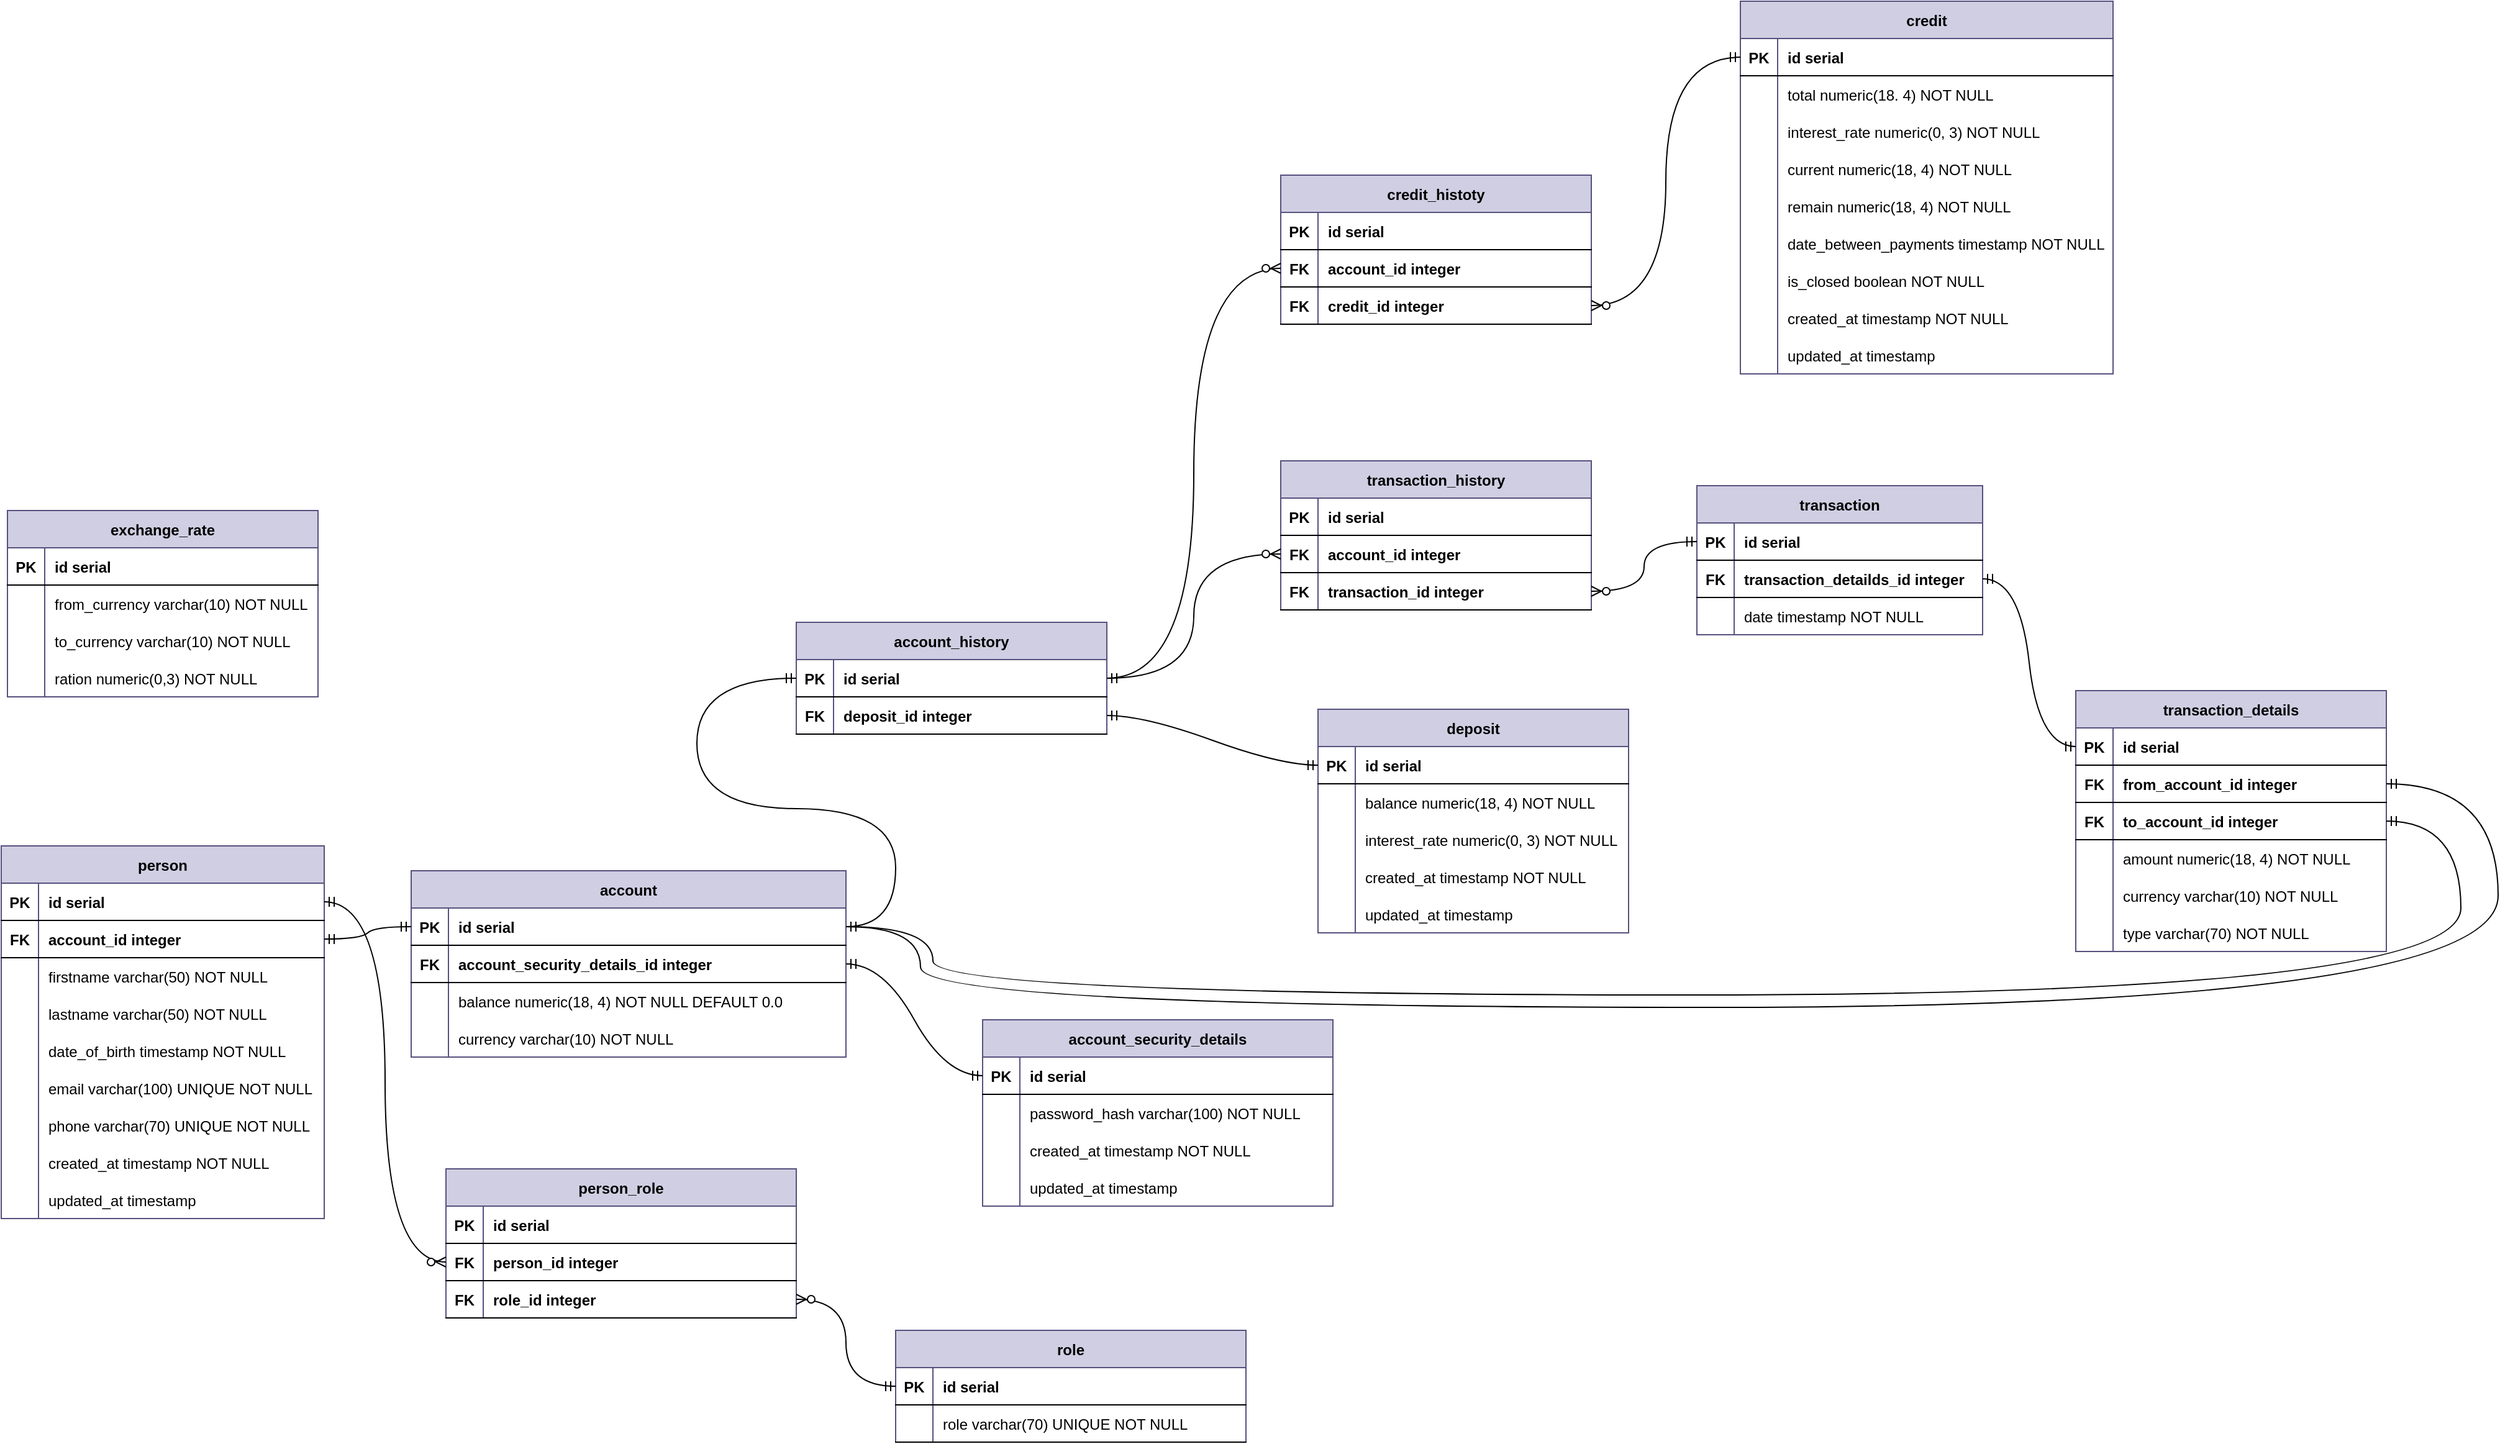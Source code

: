 <mxfile version="20.0.1" type="device"><diagram id="R2lEEEUBdFMjLlhIrx00" name="Page-1"><mxGraphModel dx="1422" dy="1793" grid="1" gridSize="10" guides="1" tooltips="1" connect="1" arrows="1" fold="1" page="1" pageScale="1" pageWidth="850" pageHeight="1100" math="0" shadow="0" extFonts="Permanent Marker^https://fonts.googleapis.com/css?family=Permanent+Marker"><root><mxCell id="0"/><mxCell id="1" parent="0"/><mxCell id="C-vyLk0tnHw3VtMMgP7b-23" value="person" style="shape=table;startSize=30;container=1;collapsible=1;childLayout=tableLayout;fixedRows=1;rowLines=0;fontStyle=1;align=center;resizeLast=1;fillColor=#d0cee2;strokeColor=#56517e;" parent="1" vertex="1"><mxGeometry x="10" y="110" width="260" height="300" as="geometry"/></mxCell><mxCell id="C-vyLk0tnHw3VtMMgP7b-24" value="" style="shape=partialRectangle;collapsible=0;dropTarget=0;pointerEvents=0;fillColor=none;points=[[0,0.5],[1,0.5]];portConstraint=eastwest;top=0;left=0;right=0;bottom=1;" parent="C-vyLk0tnHw3VtMMgP7b-23" vertex="1"><mxGeometry y="30" width="260" height="30" as="geometry"/></mxCell><mxCell id="C-vyLk0tnHw3VtMMgP7b-25" value="PK" style="shape=partialRectangle;overflow=hidden;connectable=0;fillColor=none;top=0;left=0;bottom=0;right=0;fontStyle=1;" parent="C-vyLk0tnHw3VtMMgP7b-24" vertex="1"><mxGeometry width="30" height="30" as="geometry"><mxRectangle width="30" height="30" as="alternateBounds"/></mxGeometry></mxCell><mxCell id="C-vyLk0tnHw3VtMMgP7b-26" value="id serial" style="shape=partialRectangle;overflow=hidden;connectable=0;fillColor=none;top=0;left=0;bottom=0;right=0;align=left;spacingLeft=6;fontStyle=1;" parent="C-vyLk0tnHw3VtMMgP7b-24" vertex="1"><mxGeometry x="30" width="230" height="30" as="geometry"><mxRectangle width="230" height="30" as="alternateBounds"/></mxGeometry></mxCell><mxCell id="LSOt-xRDYtrUWh3X0xoe-90" value="" style="shape=partialRectangle;collapsible=0;dropTarget=0;pointerEvents=0;fillColor=none;points=[[0,0.5],[1,0.5]];portConstraint=eastwest;top=0;left=0;right=0;bottom=1;" parent="C-vyLk0tnHw3VtMMgP7b-23" vertex="1"><mxGeometry y="60" width="260" height="30" as="geometry"/></mxCell><mxCell id="LSOt-xRDYtrUWh3X0xoe-91" value="FK" style="shape=partialRectangle;overflow=hidden;connectable=0;fillColor=none;top=0;left=0;bottom=0;right=0;fontStyle=1;" parent="LSOt-xRDYtrUWh3X0xoe-90" vertex="1"><mxGeometry width="30" height="30" as="geometry"><mxRectangle width="30" height="30" as="alternateBounds"/></mxGeometry></mxCell><mxCell id="LSOt-xRDYtrUWh3X0xoe-92" value="account_id integer" style="shape=partialRectangle;overflow=hidden;connectable=0;fillColor=none;top=0;left=0;bottom=0;right=0;align=left;spacingLeft=6;fontStyle=1;" parent="LSOt-xRDYtrUWh3X0xoe-90" vertex="1"><mxGeometry x="30" width="230" height="30" as="geometry"><mxRectangle width="230" height="30" as="alternateBounds"/></mxGeometry></mxCell><mxCell id="LSOt-xRDYtrUWh3X0xoe-65" value="" style="shape=partialRectangle;collapsible=0;dropTarget=0;pointerEvents=0;fillColor=none;points=[[0,0.5],[1,0.5]];portConstraint=eastwest;top=0;left=0;right=0;bottom=0;" parent="C-vyLk0tnHw3VtMMgP7b-23" vertex="1"><mxGeometry y="90" width="260" height="30" as="geometry"/></mxCell><mxCell id="LSOt-xRDYtrUWh3X0xoe-66" value="" style="shape=partialRectangle;overflow=hidden;connectable=0;fillColor=none;top=0;left=0;bottom=0;right=0;" parent="LSOt-xRDYtrUWh3X0xoe-65" vertex="1"><mxGeometry width="30" height="30" as="geometry"><mxRectangle width="30" height="30" as="alternateBounds"/></mxGeometry></mxCell><mxCell id="LSOt-xRDYtrUWh3X0xoe-67" value="firstname varchar(50) NOT NULL" style="shape=partialRectangle;overflow=hidden;connectable=0;fillColor=none;top=0;left=0;bottom=0;right=0;align=left;spacingLeft=6;" parent="LSOt-xRDYtrUWh3X0xoe-65" vertex="1"><mxGeometry x="30" width="230" height="30" as="geometry"><mxRectangle width="230" height="30" as="alternateBounds"/></mxGeometry></mxCell><mxCell id="LSOt-xRDYtrUWh3X0xoe-81" value="" style="shape=partialRectangle;collapsible=0;dropTarget=0;pointerEvents=0;fillColor=none;points=[[0,0.5],[1,0.5]];portConstraint=eastwest;top=0;left=0;right=0;bottom=0;" parent="C-vyLk0tnHw3VtMMgP7b-23" vertex="1"><mxGeometry y="120" width="260" height="30" as="geometry"/></mxCell><mxCell id="LSOt-xRDYtrUWh3X0xoe-82" value="" style="shape=partialRectangle;overflow=hidden;connectable=0;fillColor=none;top=0;left=0;bottom=0;right=0;" parent="LSOt-xRDYtrUWh3X0xoe-81" vertex="1"><mxGeometry width="30" height="30" as="geometry"><mxRectangle width="30" height="30" as="alternateBounds"/></mxGeometry></mxCell><mxCell id="LSOt-xRDYtrUWh3X0xoe-83" value="lastname varchar(50) NOT NULL                    " style="shape=partialRectangle;overflow=hidden;connectable=0;fillColor=none;top=0;left=0;bottom=0;right=0;align=left;spacingLeft=6;" parent="LSOt-xRDYtrUWh3X0xoe-81" vertex="1"><mxGeometry x="30" width="230" height="30" as="geometry"><mxRectangle width="230" height="30" as="alternateBounds"/></mxGeometry></mxCell><mxCell id="LSOt-xRDYtrUWh3X0xoe-68" value="" style="shape=partialRectangle;collapsible=0;dropTarget=0;pointerEvents=0;fillColor=none;points=[[0,0.5],[1,0.5]];portConstraint=eastwest;top=0;left=0;right=0;bottom=0;" parent="C-vyLk0tnHw3VtMMgP7b-23" vertex="1"><mxGeometry y="150" width="260" height="30" as="geometry"/></mxCell><mxCell id="LSOt-xRDYtrUWh3X0xoe-69" value="" style="shape=partialRectangle;overflow=hidden;connectable=0;fillColor=none;top=0;left=0;bottom=0;right=0;" parent="LSOt-xRDYtrUWh3X0xoe-68" vertex="1"><mxGeometry width="30" height="30" as="geometry"><mxRectangle width="30" height="30" as="alternateBounds"/></mxGeometry></mxCell><mxCell id="LSOt-xRDYtrUWh3X0xoe-70" value="date_of_birth timestamp NOT NULL                    " style="shape=partialRectangle;overflow=hidden;connectable=0;fillColor=none;top=0;left=0;bottom=0;right=0;align=left;spacingLeft=6;" parent="LSOt-xRDYtrUWh3X0xoe-68" vertex="1"><mxGeometry x="30" width="230" height="30" as="geometry"><mxRectangle width="230" height="30" as="alternateBounds"/></mxGeometry></mxCell><mxCell id="LSOt-xRDYtrUWh3X0xoe-75" value="" style="shape=partialRectangle;collapsible=0;dropTarget=0;pointerEvents=0;fillColor=none;points=[[0,0.5],[1,0.5]];portConstraint=eastwest;top=0;left=0;right=0;bottom=0;" parent="C-vyLk0tnHw3VtMMgP7b-23" vertex="1"><mxGeometry y="180" width="260" height="30" as="geometry"/></mxCell><mxCell id="LSOt-xRDYtrUWh3X0xoe-76" value="" style="shape=partialRectangle;overflow=hidden;connectable=0;fillColor=none;top=0;left=0;bottom=0;right=0;" parent="LSOt-xRDYtrUWh3X0xoe-75" vertex="1"><mxGeometry width="30" height="30" as="geometry"><mxRectangle width="30" height="30" as="alternateBounds"/></mxGeometry></mxCell><mxCell id="LSOt-xRDYtrUWh3X0xoe-77" value="email varchar(100) UNIQUE NOT NULL" style="shape=partialRectangle;overflow=hidden;connectable=0;fillColor=none;top=0;left=0;bottom=0;right=0;align=left;spacingLeft=6;" parent="LSOt-xRDYtrUWh3X0xoe-75" vertex="1"><mxGeometry x="30" width="230" height="30" as="geometry"><mxRectangle width="230" height="30" as="alternateBounds"/></mxGeometry></mxCell><mxCell id="LSOt-xRDYtrUWh3X0xoe-78" value="" style="shape=partialRectangle;collapsible=0;dropTarget=0;pointerEvents=0;fillColor=none;points=[[0,0.5],[1,0.5]];portConstraint=eastwest;top=0;left=0;right=0;bottom=0;" parent="C-vyLk0tnHw3VtMMgP7b-23" vertex="1"><mxGeometry y="210" width="260" height="30" as="geometry"/></mxCell><mxCell id="LSOt-xRDYtrUWh3X0xoe-79" value="" style="shape=partialRectangle;overflow=hidden;connectable=0;fillColor=none;top=0;left=0;bottom=0;right=0;" parent="LSOt-xRDYtrUWh3X0xoe-78" vertex="1"><mxGeometry width="30" height="30" as="geometry"><mxRectangle width="30" height="30" as="alternateBounds"/></mxGeometry></mxCell><mxCell id="LSOt-xRDYtrUWh3X0xoe-80" value="phone varchar(70) UNIQUE NOT NULL" style="shape=partialRectangle;overflow=hidden;connectable=0;fillColor=none;top=0;left=0;bottom=0;right=0;align=left;spacingLeft=6;" parent="LSOt-xRDYtrUWh3X0xoe-78" vertex="1"><mxGeometry x="30" width="230" height="30" as="geometry"><mxRectangle width="230" height="30" as="alternateBounds"/></mxGeometry></mxCell><mxCell id="LSOt-xRDYtrUWh3X0xoe-155" value="" style="shape=partialRectangle;collapsible=0;dropTarget=0;pointerEvents=0;fillColor=none;points=[[0,0.5],[1,0.5]];portConstraint=eastwest;top=0;left=0;right=0;bottom=0;" parent="C-vyLk0tnHw3VtMMgP7b-23" vertex="1"><mxGeometry y="240" width="260" height="30" as="geometry"/></mxCell><mxCell id="LSOt-xRDYtrUWh3X0xoe-156" value="            " style="shape=partialRectangle;overflow=hidden;connectable=0;fillColor=none;top=0;left=0;bottom=0;right=0;" parent="LSOt-xRDYtrUWh3X0xoe-155" vertex="1"><mxGeometry width="30" height="30" as="geometry"><mxRectangle width="30" height="30" as="alternateBounds"/></mxGeometry></mxCell><mxCell id="LSOt-xRDYtrUWh3X0xoe-157" value="created_at timestamp NOT NULL" style="shape=partialRectangle;overflow=hidden;connectable=0;fillColor=none;top=0;left=0;bottom=0;right=0;align=left;spacingLeft=6;" parent="LSOt-xRDYtrUWh3X0xoe-155" vertex="1"><mxGeometry x="30" width="230" height="30" as="geometry"><mxRectangle width="230" height="30" as="alternateBounds"/></mxGeometry></mxCell><mxCell id="LSOt-xRDYtrUWh3X0xoe-158" value="" style="shape=partialRectangle;collapsible=0;dropTarget=0;pointerEvents=0;fillColor=none;points=[[0,0.5],[1,0.5]];portConstraint=eastwest;top=0;left=0;right=0;bottom=0;" parent="C-vyLk0tnHw3VtMMgP7b-23" vertex="1"><mxGeometry y="270" width="260" height="30" as="geometry"/></mxCell><mxCell id="LSOt-xRDYtrUWh3X0xoe-159" value="            " style="shape=partialRectangle;overflow=hidden;connectable=0;fillColor=none;top=0;left=0;bottom=0;right=0;" parent="LSOt-xRDYtrUWh3X0xoe-158" vertex="1"><mxGeometry width="30" height="30" as="geometry"><mxRectangle width="30" height="30" as="alternateBounds"/></mxGeometry></mxCell><mxCell id="LSOt-xRDYtrUWh3X0xoe-160" value="updated_at timestamp" style="shape=partialRectangle;overflow=hidden;connectable=0;fillColor=none;top=0;left=0;bottom=0;right=0;align=left;spacingLeft=6;" parent="LSOt-xRDYtrUWh3X0xoe-158" vertex="1"><mxGeometry x="30" width="230" height="30" as="geometry"><mxRectangle width="230" height="30" as="alternateBounds"/></mxGeometry></mxCell><mxCell id="LSOt-xRDYtrUWh3X0xoe-2" value="transaction" style="shape=table;startSize=30;container=1;collapsible=1;childLayout=tableLayout;fixedRows=1;rowLines=0;fontStyle=1;align=center;resizeLast=1;fillColor=#d0cee2;strokeColor=#56517e;" parent="1" vertex="1"><mxGeometry x="1375" y="-180" width="230" height="120" as="geometry"/></mxCell><mxCell id="LSOt-xRDYtrUWh3X0xoe-3" value="" style="shape=partialRectangle;collapsible=0;dropTarget=0;pointerEvents=0;fillColor=none;points=[[0,0.5],[1,0.5]];portConstraint=eastwest;top=0;left=0;right=0;bottom=1;" parent="LSOt-xRDYtrUWh3X0xoe-2" vertex="1"><mxGeometry y="30" width="230" height="30" as="geometry"/></mxCell><mxCell id="LSOt-xRDYtrUWh3X0xoe-4" value="PK" style="shape=partialRectangle;overflow=hidden;connectable=0;fillColor=none;top=0;left=0;bottom=0;right=0;fontStyle=1;" parent="LSOt-xRDYtrUWh3X0xoe-3" vertex="1"><mxGeometry width="30" height="30" as="geometry"><mxRectangle width="30" height="30" as="alternateBounds"/></mxGeometry></mxCell><mxCell id="LSOt-xRDYtrUWh3X0xoe-5" value="id serial" style="shape=partialRectangle;overflow=hidden;connectable=0;fillColor=none;top=0;left=0;bottom=0;right=0;align=left;spacingLeft=6;fontStyle=1;" parent="LSOt-xRDYtrUWh3X0xoe-3" vertex="1"><mxGeometry x="30" width="200" height="30" as="geometry"><mxRectangle width="200" height="30" as="alternateBounds"/></mxGeometry></mxCell><mxCell id="LSOt-xRDYtrUWh3X0xoe-297" value="" style="shape=partialRectangle;collapsible=0;dropTarget=0;pointerEvents=0;fillColor=none;points=[[0,0.5],[1,0.5]];portConstraint=eastwest;top=0;left=0;right=0;bottom=1;" parent="LSOt-xRDYtrUWh3X0xoe-2" vertex="1"><mxGeometry y="60" width="230" height="30" as="geometry"/></mxCell><mxCell id="LSOt-xRDYtrUWh3X0xoe-298" value="FK" style="shape=partialRectangle;overflow=hidden;connectable=0;fillColor=none;top=0;left=0;bottom=0;right=0;fontStyle=1;" parent="LSOt-xRDYtrUWh3X0xoe-297" vertex="1"><mxGeometry width="30" height="30" as="geometry"><mxRectangle width="30" height="30" as="alternateBounds"/></mxGeometry></mxCell><mxCell id="LSOt-xRDYtrUWh3X0xoe-299" value="transaction_detailds_id integer" style="shape=partialRectangle;overflow=hidden;connectable=0;fillColor=none;top=0;left=0;bottom=0;right=0;align=left;spacingLeft=6;fontStyle=1;" parent="LSOt-xRDYtrUWh3X0xoe-297" vertex="1"><mxGeometry x="30" width="200" height="30" as="geometry"><mxRectangle width="200" height="30" as="alternateBounds"/></mxGeometry></mxCell><mxCell id="LSOt-xRDYtrUWh3X0xoe-6" value="" style="shape=partialRectangle;collapsible=0;dropTarget=0;pointerEvents=0;fillColor=none;points=[[0,0.5],[1,0.5]];portConstraint=eastwest;top=0;left=0;right=0;bottom=0;" parent="LSOt-xRDYtrUWh3X0xoe-2" vertex="1"><mxGeometry y="90" width="230" height="30" as="geometry"/></mxCell><mxCell id="LSOt-xRDYtrUWh3X0xoe-7" value="" style="shape=partialRectangle;overflow=hidden;connectable=0;fillColor=none;top=0;left=0;bottom=0;right=0;" parent="LSOt-xRDYtrUWh3X0xoe-6" vertex="1"><mxGeometry width="30" height="30" as="geometry"><mxRectangle width="30" height="30" as="alternateBounds"/></mxGeometry></mxCell><mxCell id="LSOt-xRDYtrUWh3X0xoe-8" value="date timestamp NOT NULL " style="shape=partialRectangle;overflow=hidden;connectable=0;fillColor=none;top=0;left=0;bottom=0;right=0;align=left;spacingLeft=6;" parent="LSOt-xRDYtrUWh3X0xoe-6" vertex="1"><mxGeometry x="30" width="200" height="30" as="geometry"><mxRectangle width="200" height="30" as="alternateBounds"/></mxGeometry></mxCell><mxCell id="LSOt-xRDYtrUWh3X0xoe-16" value="deposit" style="shape=table;startSize=30;container=1;collapsible=1;childLayout=tableLayout;fixedRows=1;rowLines=0;fontStyle=1;align=center;resizeLast=1;fillColor=#d0cee2;strokeColor=#56517e;" parent="1" vertex="1"><mxGeometry x="1070" width="250" height="180" as="geometry"/></mxCell><mxCell id="LSOt-xRDYtrUWh3X0xoe-17" value="" style="shape=partialRectangle;collapsible=0;dropTarget=0;pointerEvents=0;fillColor=none;points=[[0,0.5],[1,0.5]];portConstraint=eastwest;top=0;left=0;right=0;bottom=1;" parent="LSOt-xRDYtrUWh3X0xoe-16" vertex="1"><mxGeometry y="30" width="250" height="30" as="geometry"/></mxCell><mxCell id="LSOt-xRDYtrUWh3X0xoe-18" value="PK" style="shape=partialRectangle;overflow=hidden;connectable=0;fillColor=none;top=0;left=0;bottom=0;right=0;fontStyle=1;" parent="LSOt-xRDYtrUWh3X0xoe-17" vertex="1"><mxGeometry width="30" height="30" as="geometry"><mxRectangle width="30" height="30" as="alternateBounds"/></mxGeometry></mxCell><mxCell id="LSOt-xRDYtrUWh3X0xoe-19" value="id serial" style="shape=partialRectangle;overflow=hidden;connectable=0;fillColor=none;top=0;left=0;bottom=0;right=0;align=left;spacingLeft=6;fontStyle=1;" parent="LSOt-xRDYtrUWh3X0xoe-17" vertex="1"><mxGeometry x="30" width="220" height="30" as="geometry"><mxRectangle width="220" height="30" as="alternateBounds"/></mxGeometry></mxCell><mxCell id="LSOt-xRDYtrUWh3X0xoe-20" value="" style="shape=partialRectangle;collapsible=0;dropTarget=0;pointerEvents=0;fillColor=none;points=[[0,0.5],[1,0.5]];portConstraint=eastwest;top=0;left=0;right=0;bottom=0;" parent="LSOt-xRDYtrUWh3X0xoe-16" vertex="1"><mxGeometry y="60" width="250" height="30" as="geometry"/></mxCell><mxCell id="LSOt-xRDYtrUWh3X0xoe-21" value="" style="shape=partialRectangle;overflow=hidden;connectable=0;fillColor=none;top=0;left=0;bottom=0;right=0;" parent="LSOt-xRDYtrUWh3X0xoe-20" vertex="1"><mxGeometry width="30" height="30" as="geometry"><mxRectangle width="30" height="30" as="alternateBounds"/></mxGeometry></mxCell><mxCell id="LSOt-xRDYtrUWh3X0xoe-22" value="balance numeric(18, 4) NOT NULL" style="shape=partialRectangle;overflow=hidden;connectable=0;fillColor=none;top=0;left=0;bottom=0;right=0;align=left;spacingLeft=6;" parent="LSOt-xRDYtrUWh3X0xoe-20" vertex="1"><mxGeometry x="30" width="220" height="30" as="geometry"><mxRectangle width="220" height="30" as="alternateBounds"/></mxGeometry></mxCell><mxCell id="LSOt-xRDYtrUWh3X0xoe-254" value="" style="shape=partialRectangle;collapsible=0;dropTarget=0;pointerEvents=0;fillColor=none;points=[[0,0.5],[1,0.5]];portConstraint=eastwest;top=0;left=0;right=0;bottom=0;" parent="LSOt-xRDYtrUWh3X0xoe-16" vertex="1"><mxGeometry y="90" width="250" height="30" as="geometry"/></mxCell><mxCell id="LSOt-xRDYtrUWh3X0xoe-255" value="" style="shape=partialRectangle;overflow=hidden;connectable=0;fillColor=none;top=0;left=0;bottom=0;right=0;" parent="LSOt-xRDYtrUWh3X0xoe-254" vertex="1"><mxGeometry width="30" height="30" as="geometry"><mxRectangle width="30" height="30" as="alternateBounds"/></mxGeometry></mxCell><mxCell id="LSOt-xRDYtrUWh3X0xoe-256" value="interest_rate numeric(0, 3) NOT NULL" style="shape=partialRectangle;overflow=hidden;connectable=0;fillColor=none;top=0;left=0;bottom=0;right=0;align=left;spacingLeft=6;" parent="LSOt-xRDYtrUWh3X0xoe-254" vertex="1"><mxGeometry x="30" width="220" height="30" as="geometry"><mxRectangle width="220" height="30" as="alternateBounds"/></mxGeometry></mxCell><mxCell id="LSOt-xRDYtrUWh3X0xoe-257" value="" style="shape=partialRectangle;collapsible=0;dropTarget=0;pointerEvents=0;fillColor=none;points=[[0,0.5],[1,0.5]];portConstraint=eastwest;top=0;left=0;right=0;bottom=0;" parent="LSOt-xRDYtrUWh3X0xoe-16" vertex="1"><mxGeometry y="120" width="250" height="30" as="geometry"/></mxCell><mxCell id="LSOt-xRDYtrUWh3X0xoe-258" value="" style="shape=partialRectangle;overflow=hidden;connectable=0;fillColor=none;top=0;left=0;bottom=0;right=0;" parent="LSOt-xRDYtrUWh3X0xoe-257" vertex="1"><mxGeometry width="30" height="30" as="geometry"><mxRectangle width="30" height="30" as="alternateBounds"/></mxGeometry></mxCell><mxCell id="LSOt-xRDYtrUWh3X0xoe-259" value="created_at timestamp NOT NULL" style="shape=partialRectangle;overflow=hidden;connectable=0;fillColor=none;top=0;left=0;bottom=0;right=0;align=left;spacingLeft=6;" parent="LSOt-xRDYtrUWh3X0xoe-257" vertex="1"><mxGeometry x="30" width="220" height="30" as="geometry"><mxRectangle width="220" height="30" as="alternateBounds"/></mxGeometry></mxCell><mxCell id="LSOt-xRDYtrUWh3X0xoe-260" value="" style="shape=partialRectangle;collapsible=0;dropTarget=0;pointerEvents=0;fillColor=none;points=[[0,0.5],[1,0.5]];portConstraint=eastwest;top=0;left=0;right=0;bottom=0;" parent="LSOt-xRDYtrUWh3X0xoe-16" vertex="1"><mxGeometry y="150" width="250" height="30" as="geometry"/></mxCell><mxCell id="LSOt-xRDYtrUWh3X0xoe-261" value="" style="shape=partialRectangle;overflow=hidden;connectable=0;fillColor=none;top=0;left=0;bottom=0;right=0;" parent="LSOt-xRDYtrUWh3X0xoe-260" vertex="1"><mxGeometry width="30" height="30" as="geometry"><mxRectangle width="30" height="30" as="alternateBounds"/></mxGeometry></mxCell><mxCell id="LSOt-xRDYtrUWh3X0xoe-262" value="updated_at timestamp" style="shape=partialRectangle;overflow=hidden;connectable=0;fillColor=none;top=0;left=0;bottom=0;right=0;align=left;spacingLeft=6;" parent="LSOt-xRDYtrUWh3X0xoe-260" vertex="1"><mxGeometry x="30" width="220" height="30" as="geometry"><mxRectangle width="220" height="30" as="alternateBounds"/></mxGeometry></mxCell><mxCell id="LSOt-xRDYtrUWh3X0xoe-24" value="account" style="shape=table;startSize=30;container=1;collapsible=1;childLayout=tableLayout;fixedRows=1;rowLines=0;fontStyle=1;align=center;resizeLast=1;fillColor=#d0cee2;strokeColor=#56517e;" parent="1" vertex="1"><mxGeometry x="340" y="130" width="350" height="150" as="geometry"/></mxCell><mxCell id="LSOt-xRDYtrUWh3X0xoe-25" value="" style="shape=partialRectangle;collapsible=0;dropTarget=0;pointerEvents=0;fillColor=none;points=[[0,0.5],[1,0.5]];portConstraint=eastwest;top=0;left=0;right=0;bottom=1;" parent="LSOt-xRDYtrUWh3X0xoe-24" vertex="1"><mxGeometry y="30" width="350" height="30" as="geometry"/></mxCell><mxCell id="LSOt-xRDYtrUWh3X0xoe-26" value="PK" style="shape=partialRectangle;overflow=hidden;connectable=0;fillColor=none;top=0;left=0;bottom=0;right=0;fontStyle=1;" parent="LSOt-xRDYtrUWh3X0xoe-25" vertex="1"><mxGeometry width="30" height="30" as="geometry"><mxRectangle width="30" height="30" as="alternateBounds"/></mxGeometry></mxCell><mxCell id="LSOt-xRDYtrUWh3X0xoe-27" value="id serial" style="shape=partialRectangle;overflow=hidden;connectable=0;fillColor=none;top=0;left=0;bottom=0;right=0;align=left;spacingLeft=6;fontStyle=1;" parent="LSOt-xRDYtrUWh3X0xoe-25" vertex="1"><mxGeometry x="30" width="320" height="30" as="geometry"><mxRectangle width="320" height="30" as="alternateBounds"/></mxGeometry></mxCell><mxCell id="LSOt-xRDYtrUWh3X0xoe-144" value="" style="shape=partialRectangle;collapsible=0;dropTarget=0;pointerEvents=0;fillColor=none;points=[[0,0.5],[1,0.5]];portConstraint=eastwest;top=0;left=0;right=0;bottom=1;" parent="LSOt-xRDYtrUWh3X0xoe-24" vertex="1"><mxGeometry y="60" width="350" height="30" as="geometry"/></mxCell><mxCell id="LSOt-xRDYtrUWh3X0xoe-145" value="FK" style="shape=partialRectangle;overflow=hidden;connectable=0;fillColor=none;top=0;left=0;bottom=0;right=0;fontStyle=1;" parent="LSOt-xRDYtrUWh3X0xoe-144" vertex="1"><mxGeometry width="30" height="30" as="geometry"><mxRectangle width="30" height="30" as="alternateBounds"/></mxGeometry></mxCell><mxCell id="LSOt-xRDYtrUWh3X0xoe-146" value="account_security_details_id integer" style="shape=partialRectangle;overflow=hidden;connectable=0;fillColor=none;top=0;left=0;bottom=0;right=0;align=left;spacingLeft=6;fontStyle=1;" parent="LSOt-xRDYtrUWh3X0xoe-144" vertex="1"><mxGeometry x="30" width="320" height="30" as="geometry"><mxRectangle width="320" height="30" as="alternateBounds"/></mxGeometry></mxCell><mxCell id="LSOt-xRDYtrUWh3X0xoe-28" value="" style="shape=partialRectangle;collapsible=0;dropTarget=0;pointerEvents=0;fillColor=none;points=[[0,0.5],[1,0.5]];portConstraint=eastwest;top=0;left=0;right=0;bottom=0;" parent="LSOt-xRDYtrUWh3X0xoe-24" vertex="1"><mxGeometry y="90" width="350" height="30" as="geometry"/></mxCell><mxCell id="LSOt-xRDYtrUWh3X0xoe-29" value="" style="shape=partialRectangle;overflow=hidden;connectable=0;fillColor=none;top=0;left=0;bottom=0;right=0;" parent="LSOt-xRDYtrUWh3X0xoe-28" vertex="1"><mxGeometry width="30" height="30" as="geometry"><mxRectangle width="30" height="30" as="alternateBounds"/></mxGeometry></mxCell><mxCell id="LSOt-xRDYtrUWh3X0xoe-30" value="balance numeric(18, 4) NOT NULL DEFAULT 0.0" style="shape=partialRectangle;overflow=hidden;connectable=0;fillColor=none;top=0;left=0;bottom=0;right=0;align=left;spacingLeft=6;" parent="LSOt-xRDYtrUWh3X0xoe-28" vertex="1"><mxGeometry x="30" width="320" height="30" as="geometry"><mxRectangle width="320" height="30" as="alternateBounds"/></mxGeometry></mxCell><mxCell id="LSOt-xRDYtrUWh3X0xoe-131" value="" style="shape=partialRectangle;collapsible=0;dropTarget=0;pointerEvents=0;fillColor=none;points=[[0,0.5],[1,0.5]];portConstraint=eastwest;top=0;left=0;right=0;bottom=0;" parent="LSOt-xRDYtrUWh3X0xoe-24" vertex="1"><mxGeometry y="120" width="350" height="30" as="geometry"/></mxCell><mxCell id="LSOt-xRDYtrUWh3X0xoe-132" value="" style="shape=partialRectangle;overflow=hidden;connectable=0;fillColor=none;top=0;left=0;bottom=0;right=0;" parent="LSOt-xRDYtrUWh3X0xoe-131" vertex="1"><mxGeometry width="30" height="30" as="geometry"><mxRectangle width="30" height="30" as="alternateBounds"/></mxGeometry></mxCell><mxCell id="LSOt-xRDYtrUWh3X0xoe-133" value="currency varchar(10) NOT NULL" style="shape=partialRectangle;overflow=hidden;connectable=0;fillColor=none;top=0;left=0;bottom=0;right=0;align=left;spacingLeft=6;" parent="LSOt-xRDYtrUWh3X0xoe-131" vertex="1"><mxGeometry x="30" width="320" height="30" as="geometry"><mxRectangle width="320" height="30" as="alternateBounds"/></mxGeometry></mxCell><mxCell id="LSOt-xRDYtrUWh3X0xoe-134" value="account_security_details" style="shape=table;startSize=30;container=1;collapsible=1;childLayout=tableLayout;fixedRows=1;rowLines=0;fontStyle=1;align=center;resizeLast=1;fillColor=#d0cee2;strokeColor=#56517e;" parent="1" vertex="1"><mxGeometry x="800" y="250" width="282" height="150" as="geometry"/></mxCell><mxCell id="LSOt-xRDYtrUWh3X0xoe-135" value="" style="shape=partialRectangle;collapsible=0;dropTarget=0;pointerEvents=0;fillColor=none;points=[[0,0.5],[1,0.5]];portConstraint=eastwest;top=0;left=0;right=0;bottom=1;" parent="LSOt-xRDYtrUWh3X0xoe-134" vertex="1"><mxGeometry y="30" width="282" height="30" as="geometry"/></mxCell><mxCell id="LSOt-xRDYtrUWh3X0xoe-136" value="PK" style="shape=partialRectangle;overflow=hidden;connectable=0;fillColor=none;top=0;left=0;bottom=0;right=0;fontStyle=1;" parent="LSOt-xRDYtrUWh3X0xoe-135" vertex="1"><mxGeometry width="30" height="30" as="geometry"><mxRectangle width="30" height="30" as="alternateBounds"/></mxGeometry></mxCell><mxCell id="LSOt-xRDYtrUWh3X0xoe-137" value="id serial" style="shape=partialRectangle;overflow=hidden;connectable=0;fillColor=none;top=0;left=0;bottom=0;right=0;align=left;spacingLeft=6;fontStyle=1;" parent="LSOt-xRDYtrUWh3X0xoe-135" vertex="1"><mxGeometry x="30" width="252" height="30" as="geometry"><mxRectangle width="252" height="30" as="alternateBounds"/></mxGeometry></mxCell><mxCell id="LSOt-xRDYtrUWh3X0xoe-138" value="" style="shape=partialRectangle;collapsible=0;dropTarget=0;pointerEvents=0;fillColor=none;points=[[0,0.5],[1,0.5]];portConstraint=eastwest;top=0;left=0;right=0;bottom=0;" parent="LSOt-xRDYtrUWh3X0xoe-134" vertex="1"><mxGeometry y="60" width="282" height="30" as="geometry"/></mxCell><mxCell id="LSOt-xRDYtrUWh3X0xoe-139" value="" style="shape=partialRectangle;overflow=hidden;connectable=0;fillColor=none;top=0;left=0;bottom=0;right=0;" parent="LSOt-xRDYtrUWh3X0xoe-138" vertex="1"><mxGeometry width="30" height="30" as="geometry"><mxRectangle width="30" height="30" as="alternateBounds"/></mxGeometry></mxCell><mxCell id="LSOt-xRDYtrUWh3X0xoe-140" value="password_hash varchar(100) NOT NULL" style="shape=partialRectangle;overflow=hidden;connectable=0;fillColor=none;top=0;left=0;bottom=0;right=0;align=left;spacingLeft=6;" parent="LSOt-xRDYtrUWh3X0xoe-138" vertex="1"><mxGeometry x="30" width="252" height="30" as="geometry"><mxRectangle width="252" height="30" as="alternateBounds"/></mxGeometry></mxCell><mxCell id="LSOt-xRDYtrUWh3X0xoe-161" value="" style="shape=partialRectangle;collapsible=0;dropTarget=0;pointerEvents=0;fillColor=none;points=[[0,0.5],[1,0.5]];portConstraint=eastwest;top=0;left=0;right=0;bottom=0;" parent="LSOt-xRDYtrUWh3X0xoe-134" vertex="1"><mxGeometry y="90" width="282" height="30" as="geometry"/></mxCell><mxCell id="LSOt-xRDYtrUWh3X0xoe-162" value="" style="shape=partialRectangle;overflow=hidden;connectable=0;fillColor=none;top=0;left=0;bottom=0;right=0;" parent="LSOt-xRDYtrUWh3X0xoe-161" vertex="1"><mxGeometry width="30" height="30" as="geometry"><mxRectangle width="30" height="30" as="alternateBounds"/></mxGeometry></mxCell><mxCell id="LSOt-xRDYtrUWh3X0xoe-163" value="created_at timestamp NOT NULL" style="shape=partialRectangle;overflow=hidden;connectable=0;fillColor=none;top=0;left=0;bottom=0;right=0;align=left;spacingLeft=6;" parent="LSOt-xRDYtrUWh3X0xoe-161" vertex="1"><mxGeometry x="30" width="252" height="30" as="geometry"><mxRectangle width="252" height="30" as="alternateBounds"/></mxGeometry></mxCell><mxCell id="aithbM79lJEG1ha9PfuG-3" value="" style="shape=partialRectangle;collapsible=0;dropTarget=0;pointerEvents=0;fillColor=none;points=[[0,0.5],[1,0.5]];portConstraint=eastwest;top=0;left=0;right=0;bottom=0;" parent="LSOt-xRDYtrUWh3X0xoe-134" vertex="1"><mxGeometry y="120" width="282" height="30" as="geometry"/></mxCell><mxCell id="aithbM79lJEG1ha9PfuG-4" value="" style="shape=partialRectangle;overflow=hidden;connectable=0;fillColor=none;top=0;left=0;bottom=0;right=0;" parent="aithbM79lJEG1ha9PfuG-3" vertex="1"><mxGeometry width="30" height="30" as="geometry"><mxRectangle width="30" height="30" as="alternateBounds"/></mxGeometry></mxCell><mxCell id="aithbM79lJEG1ha9PfuG-5" value="updated_at timestamp" style="shape=partialRectangle;overflow=hidden;connectable=0;fillColor=none;top=0;left=0;bottom=0;right=0;align=left;spacingLeft=6;" parent="aithbM79lJEG1ha9PfuG-3" vertex="1"><mxGeometry x="30" width="252" height="30" as="geometry"><mxRectangle width="252" height="30" as="alternateBounds"/></mxGeometry></mxCell><mxCell id="LSOt-xRDYtrUWh3X0xoe-164" value="transaction_details" style="shape=table;startSize=30;container=1;collapsible=1;childLayout=tableLayout;fixedRows=1;rowLines=0;fontStyle=1;align=center;resizeLast=1;fillColor=#d0cee2;strokeColor=#56517e;" parent="1" vertex="1"><mxGeometry x="1680" y="-15" width="250" height="210" as="geometry"><mxRectangle x="820" y="620" width="140" height="30" as="alternateBounds"/></mxGeometry></mxCell><mxCell id="LSOt-xRDYtrUWh3X0xoe-165" value="" style="shape=partialRectangle;collapsible=0;dropTarget=0;pointerEvents=0;fillColor=none;points=[[0,0.5],[1,0.5]];portConstraint=eastwest;top=0;left=0;right=0;bottom=1;" parent="LSOt-xRDYtrUWh3X0xoe-164" vertex="1"><mxGeometry y="30" width="250" height="30" as="geometry"/></mxCell><mxCell id="LSOt-xRDYtrUWh3X0xoe-166" value="PK" style="shape=partialRectangle;overflow=hidden;connectable=0;fillColor=none;top=0;left=0;bottom=0;right=0;fontStyle=1;" parent="LSOt-xRDYtrUWh3X0xoe-165" vertex="1"><mxGeometry width="30" height="30" as="geometry"><mxRectangle width="30" height="30" as="alternateBounds"/></mxGeometry></mxCell><mxCell id="LSOt-xRDYtrUWh3X0xoe-167" value="id serial" style="shape=partialRectangle;overflow=hidden;connectable=0;fillColor=none;top=0;left=0;bottom=0;right=0;align=left;spacingLeft=6;fontStyle=1;" parent="LSOt-xRDYtrUWh3X0xoe-165" vertex="1"><mxGeometry x="30" width="220" height="30" as="geometry"><mxRectangle width="220" height="30" as="alternateBounds"/></mxGeometry></mxCell><mxCell id="aithbM79lJEG1ha9PfuG-9" value="" style="shape=partialRectangle;collapsible=0;dropTarget=0;pointerEvents=0;fillColor=none;points=[[0,0.5],[1,0.5]];portConstraint=eastwest;top=0;left=0;right=0;bottom=1;" parent="LSOt-xRDYtrUWh3X0xoe-164" vertex="1"><mxGeometry y="60" width="250" height="30" as="geometry"/></mxCell><mxCell id="aithbM79lJEG1ha9PfuG-10" value="FK" style="shape=partialRectangle;overflow=hidden;connectable=0;fillColor=none;top=0;left=0;bottom=0;right=0;fontStyle=1;" parent="aithbM79lJEG1ha9PfuG-9" vertex="1"><mxGeometry width="30" height="30" as="geometry"><mxRectangle width="30" height="30" as="alternateBounds"/></mxGeometry></mxCell><mxCell id="aithbM79lJEG1ha9PfuG-11" value="from_account_id integer" style="shape=partialRectangle;overflow=hidden;connectable=0;fillColor=none;top=0;left=0;bottom=0;right=0;align=left;spacingLeft=6;fontStyle=1;" parent="aithbM79lJEG1ha9PfuG-9" vertex="1"><mxGeometry x="30" width="220" height="30" as="geometry"><mxRectangle width="220" height="30" as="alternateBounds"/></mxGeometry></mxCell><mxCell id="x8VNcvJClWQEqGsgd9RI-1" value="" style="shape=partialRectangle;collapsible=0;dropTarget=0;pointerEvents=0;fillColor=none;points=[[0,0.5],[1,0.5]];portConstraint=eastwest;top=0;left=0;right=0;bottom=1;" parent="LSOt-xRDYtrUWh3X0xoe-164" vertex="1"><mxGeometry y="90" width="250" height="30" as="geometry"/></mxCell><mxCell id="x8VNcvJClWQEqGsgd9RI-2" value="FK" style="shape=partialRectangle;overflow=hidden;connectable=0;fillColor=none;top=0;left=0;bottom=0;right=0;fontStyle=1;" parent="x8VNcvJClWQEqGsgd9RI-1" vertex="1"><mxGeometry width="30" height="30" as="geometry"><mxRectangle width="30" height="30" as="alternateBounds"/></mxGeometry></mxCell><mxCell id="x8VNcvJClWQEqGsgd9RI-3" value="to_account_id integer" style="shape=partialRectangle;overflow=hidden;connectable=0;fillColor=none;top=0;left=0;bottom=0;right=0;align=left;spacingLeft=6;fontStyle=1;" parent="x8VNcvJClWQEqGsgd9RI-1" vertex="1"><mxGeometry x="30" width="220" height="30" as="geometry"><mxRectangle width="220" height="30" as="alternateBounds"/></mxGeometry></mxCell><mxCell id="LSOt-xRDYtrUWh3X0xoe-168" value="" style="shape=partialRectangle;collapsible=0;dropTarget=0;pointerEvents=0;fillColor=none;points=[[0,0.5],[1,0.5]];portConstraint=eastwest;top=0;left=0;right=0;bottom=0;" parent="LSOt-xRDYtrUWh3X0xoe-164" vertex="1"><mxGeometry y="120" width="250" height="30" as="geometry"/></mxCell><mxCell id="LSOt-xRDYtrUWh3X0xoe-169" value="" style="shape=partialRectangle;overflow=hidden;connectable=0;fillColor=none;top=0;left=0;bottom=0;right=0;" parent="LSOt-xRDYtrUWh3X0xoe-168" vertex="1"><mxGeometry width="30" height="30" as="geometry"><mxRectangle width="30" height="30" as="alternateBounds"/></mxGeometry></mxCell><mxCell id="LSOt-xRDYtrUWh3X0xoe-170" value="amount numeric(18, 4) NOT NULL" style="shape=partialRectangle;overflow=hidden;connectable=0;fillColor=none;top=0;left=0;bottom=0;right=0;align=left;spacingLeft=6;" parent="LSOt-xRDYtrUWh3X0xoe-168" vertex="1"><mxGeometry x="30" width="220" height="30" as="geometry"><mxRectangle width="220" height="30" as="alternateBounds"/></mxGeometry></mxCell><mxCell id="LSOt-xRDYtrUWh3X0xoe-177" value="" style="shape=partialRectangle;collapsible=0;dropTarget=0;pointerEvents=0;fillColor=none;points=[[0,0.5],[1,0.5]];portConstraint=eastwest;top=0;left=0;right=0;bottom=0;" parent="LSOt-xRDYtrUWh3X0xoe-164" vertex="1"><mxGeometry y="150" width="250" height="30" as="geometry"/></mxCell><mxCell id="LSOt-xRDYtrUWh3X0xoe-178" value="" style="shape=partialRectangle;overflow=hidden;connectable=0;fillColor=none;top=0;left=0;bottom=0;right=0;" parent="LSOt-xRDYtrUWh3X0xoe-177" vertex="1"><mxGeometry width="30" height="30" as="geometry"><mxRectangle width="30" height="30" as="alternateBounds"/></mxGeometry></mxCell><mxCell id="LSOt-xRDYtrUWh3X0xoe-179" value="currency varchar(10) NOT NULL" style="shape=partialRectangle;overflow=hidden;connectable=0;fillColor=none;top=0;left=0;bottom=0;right=0;align=left;spacingLeft=6;" parent="LSOt-xRDYtrUWh3X0xoe-177" vertex="1"><mxGeometry x="30" width="220" height="30" as="geometry"><mxRectangle width="220" height="30" as="alternateBounds"/></mxGeometry></mxCell><mxCell id="aithbM79lJEG1ha9PfuG-6" value="" style="shape=partialRectangle;collapsible=0;dropTarget=0;pointerEvents=0;fillColor=none;points=[[0,0.5],[1,0.5]];portConstraint=eastwest;top=0;left=0;right=0;bottom=0;" parent="LSOt-xRDYtrUWh3X0xoe-164" vertex="1"><mxGeometry y="180" width="250" height="30" as="geometry"/></mxCell><mxCell id="aithbM79lJEG1ha9PfuG-7" value="" style="shape=partialRectangle;overflow=hidden;connectable=0;fillColor=none;top=0;left=0;bottom=0;right=0;" parent="aithbM79lJEG1ha9PfuG-6" vertex="1"><mxGeometry width="30" height="30" as="geometry"><mxRectangle width="30" height="30" as="alternateBounds"/></mxGeometry></mxCell><mxCell id="aithbM79lJEG1ha9PfuG-8" value="type varchar(70) NOT NULL" style="shape=partialRectangle;overflow=hidden;connectable=0;fillColor=none;top=0;left=0;bottom=0;right=0;align=left;spacingLeft=6;" parent="aithbM79lJEG1ha9PfuG-6" vertex="1"><mxGeometry x="30" width="220" height="30" as="geometry"><mxRectangle width="220" height="30" as="alternateBounds"/></mxGeometry></mxCell><mxCell id="LSOt-xRDYtrUWh3X0xoe-184" value="credit_histoty" style="shape=table;startSize=30;container=1;collapsible=1;childLayout=tableLayout;fixedRows=1;rowLines=0;fontStyle=1;align=center;resizeLast=1;fillColor=#d0cee2;strokeColor=#56517e;" parent="1" vertex="1"><mxGeometry x="1040" y="-430" width="250" height="120" as="geometry"/></mxCell><mxCell id="LSOt-xRDYtrUWh3X0xoe-185" value="" style="shape=partialRectangle;collapsible=0;dropTarget=0;pointerEvents=0;fillColor=none;points=[[0,0.5],[1,0.5]];portConstraint=eastwest;top=0;left=0;right=0;bottom=1;" parent="LSOt-xRDYtrUWh3X0xoe-184" vertex="1"><mxGeometry y="30" width="250" height="30" as="geometry"/></mxCell><mxCell id="LSOt-xRDYtrUWh3X0xoe-186" value="PK" style="shape=partialRectangle;overflow=hidden;connectable=0;fillColor=none;top=0;left=0;bottom=0;right=0;fontStyle=1;" parent="LSOt-xRDYtrUWh3X0xoe-185" vertex="1"><mxGeometry width="30" height="30" as="geometry"><mxRectangle width="30" height="30" as="alternateBounds"/></mxGeometry></mxCell><mxCell id="LSOt-xRDYtrUWh3X0xoe-187" value="id serial" style="shape=partialRectangle;overflow=hidden;connectable=0;fillColor=none;top=0;left=0;bottom=0;right=0;align=left;spacingLeft=6;fontStyle=1;" parent="LSOt-xRDYtrUWh3X0xoe-185" vertex="1"><mxGeometry x="30" width="220" height="30" as="geometry"><mxRectangle width="220" height="30" as="alternateBounds"/></mxGeometry></mxCell><mxCell id="LSOt-xRDYtrUWh3X0xoe-195" value="" style="shape=partialRectangle;collapsible=0;dropTarget=0;pointerEvents=0;fillColor=none;points=[[0,0.5],[1,0.5]];portConstraint=eastwest;top=0;left=0;right=0;bottom=1;" parent="LSOt-xRDYtrUWh3X0xoe-184" vertex="1"><mxGeometry y="60" width="250" height="30" as="geometry"/></mxCell><mxCell id="LSOt-xRDYtrUWh3X0xoe-196" value="FK" style="shape=partialRectangle;overflow=hidden;connectable=0;fillColor=none;top=0;left=0;bottom=0;right=0;fontStyle=1;" parent="LSOt-xRDYtrUWh3X0xoe-195" vertex="1"><mxGeometry width="30" height="30" as="geometry"><mxRectangle width="30" height="30" as="alternateBounds"/></mxGeometry></mxCell><mxCell id="LSOt-xRDYtrUWh3X0xoe-197" value="account_id integer" style="shape=partialRectangle;overflow=hidden;connectable=0;fillColor=none;top=0;left=0;bottom=0;right=0;align=left;spacingLeft=6;fontStyle=1;" parent="LSOt-xRDYtrUWh3X0xoe-195" vertex="1"><mxGeometry x="30" width="220" height="30" as="geometry"><mxRectangle width="220" height="30" as="alternateBounds"/></mxGeometry></mxCell><mxCell id="LSOt-xRDYtrUWh3X0xoe-199" value="" style="shape=partialRectangle;collapsible=0;dropTarget=0;pointerEvents=0;fillColor=none;points=[[0,0.5],[1,0.5]];portConstraint=eastwest;top=0;left=0;right=0;bottom=1;" parent="LSOt-xRDYtrUWh3X0xoe-184" vertex="1"><mxGeometry y="90" width="250" height="30" as="geometry"/></mxCell><mxCell id="LSOt-xRDYtrUWh3X0xoe-200" value="FK" style="shape=partialRectangle;overflow=hidden;connectable=0;fillColor=none;top=0;left=0;bottom=0;right=0;fontStyle=1;" parent="LSOt-xRDYtrUWh3X0xoe-199" vertex="1"><mxGeometry width="30" height="30" as="geometry"><mxRectangle width="30" height="30" as="alternateBounds"/></mxGeometry></mxCell><mxCell id="LSOt-xRDYtrUWh3X0xoe-201" value="credit_id integer" style="shape=partialRectangle;overflow=hidden;connectable=0;fillColor=none;top=0;left=0;bottom=0;right=0;align=left;spacingLeft=6;fontStyle=1;" parent="LSOt-xRDYtrUWh3X0xoe-199" vertex="1"><mxGeometry x="30" width="220" height="30" as="geometry"><mxRectangle width="220" height="30" as="alternateBounds"/></mxGeometry></mxCell><mxCell id="LSOt-xRDYtrUWh3X0xoe-229" value="credit" style="shape=table;startSize=30;container=1;collapsible=1;childLayout=tableLayout;fixedRows=1;rowLines=0;fontStyle=1;align=center;resizeLast=1;fillColor=#d0cee2;strokeColor=#56517e;" parent="1" vertex="1"><mxGeometry x="1410" y="-570" width="300" height="300" as="geometry"/></mxCell><mxCell id="LSOt-xRDYtrUWh3X0xoe-230" value="" style="shape=partialRectangle;collapsible=0;dropTarget=0;pointerEvents=0;fillColor=none;points=[[0,0.5],[1,0.5]];portConstraint=eastwest;top=0;left=0;right=0;bottom=1;" parent="LSOt-xRDYtrUWh3X0xoe-229" vertex="1"><mxGeometry y="30" width="300" height="30" as="geometry"/></mxCell><mxCell id="LSOt-xRDYtrUWh3X0xoe-231" value="PK" style="shape=partialRectangle;overflow=hidden;connectable=0;fillColor=none;top=0;left=0;bottom=0;right=0;fontStyle=1;" parent="LSOt-xRDYtrUWh3X0xoe-230" vertex="1"><mxGeometry width="30" height="30" as="geometry"><mxRectangle width="30" height="30" as="alternateBounds"/></mxGeometry></mxCell><mxCell id="LSOt-xRDYtrUWh3X0xoe-232" value="id serial" style="shape=partialRectangle;overflow=hidden;connectable=0;fillColor=none;top=0;left=0;bottom=0;right=0;align=left;spacingLeft=6;fontStyle=1;" parent="LSOt-xRDYtrUWh3X0xoe-230" vertex="1"><mxGeometry x="30" width="270" height="30" as="geometry"><mxRectangle width="270" height="30" as="alternateBounds"/></mxGeometry></mxCell><mxCell id="LSOt-xRDYtrUWh3X0xoe-233" value="" style="shape=partialRectangle;collapsible=0;dropTarget=0;pointerEvents=0;fillColor=none;points=[[0,0.5],[1,0.5]];portConstraint=eastwest;top=0;left=0;right=0;bottom=0;" parent="LSOt-xRDYtrUWh3X0xoe-229" vertex="1"><mxGeometry y="60" width="300" height="30" as="geometry"/></mxCell><mxCell id="LSOt-xRDYtrUWh3X0xoe-234" value="" style="shape=partialRectangle;overflow=hidden;connectable=0;fillColor=none;top=0;left=0;bottom=0;right=0;" parent="LSOt-xRDYtrUWh3X0xoe-233" vertex="1"><mxGeometry width="30" height="30" as="geometry"><mxRectangle width="30" height="30" as="alternateBounds"/></mxGeometry></mxCell><mxCell id="LSOt-xRDYtrUWh3X0xoe-235" value="total numeric(18. 4) NOT NULL" style="shape=partialRectangle;overflow=hidden;connectable=0;fillColor=none;top=0;left=0;bottom=0;right=0;align=left;spacingLeft=6;" parent="LSOt-xRDYtrUWh3X0xoe-233" vertex="1"><mxGeometry x="30" width="270" height="30" as="geometry"><mxRectangle width="270" height="30" as="alternateBounds"/></mxGeometry></mxCell><mxCell id="LSOt-xRDYtrUWh3X0xoe-236" value="" style="shape=partialRectangle;collapsible=0;dropTarget=0;pointerEvents=0;fillColor=none;points=[[0,0.5],[1,0.5]];portConstraint=eastwest;top=0;left=0;right=0;bottom=0;" parent="LSOt-xRDYtrUWh3X0xoe-229" vertex="1"><mxGeometry y="90" width="300" height="30" as="geometry"/></mxCell><mxCell id="LSOt-xRDYtrUWh3X0xoe-237" value="" style="shape=partialRectangle;overflow=hidden;connectable=0;fillColor=none;top=0;left=0;bottom=0;right=0;" parent="LSOt-xRDYtrUWh3X0xoe-236" vertex="1"><mxGeometry width="30" height="30" as="geometry"><mxRectangle width="30" height="30" as="alternateBounds"/></mxGeometry></mxCell><mxCell id="LSOt-xRDYtrUWh3X0xoe-238" value="interest_rate numeric(0, 3) NOT NULL" style="shape=partialRectangle;overflow=hidden;connectable=0;fillColor=none;top=0;left=0;bottom=0;right=0;align=left;spacingLeft=6;" parent="LSOt-xRDYtrUWh3X0xoe-236" vertex="1"><mxGeometry x="30" width="270" height="30" as="geometry"><mxRectangle width="270" height="30" as="alternateBounds"/></mxGeometry></mxCell><mxCell id="LSOt-xRDYtrUWh3X0xoe-245" value="" style="shape=partialRectangle;collapsible=0;dropTarget=0;pointerEvents=0;fillColor=none;points=[[0,0.5],[1,0.5]];portConstraint=eastwest;top=0;left=0;right=0;bottom=0;" parent="LSOt-xRDYtrUWh3X0xoe-229" vertex="1"><mxGeometry y="120" width="300" height="30" as="geometry"/></mxCell><mxCell id="LSOt-xRDYtrUWh3X0xoe-246" value="" style="shape=partialRectangle;overflow=hidden;connectable=0;fillColor=none;top=0;left=0;bottom=0;right=0;" parent="LSOt-xRDYtrUWh3X0xoe-245" vertex="1"><mxGeometry width="30" height="30" as="geometry"><mxRectangle width="30" height="30" as="alternateBounds"/></mxGeometry></mxCell><mxCell id="LSOt-xRDYtrUWh3X0xoe-247" value="current numeric(18, 4) NOT NULL" style="shape=partialRectangle;overflow=hidden;connectable=0;fillColor=none;top=0;left=0;bottom=0;right=0;align=left;spacingLeft=6;" parent="LSOt-xRDYtrUWh3X0xoe-245" vertex="1"><mxGeometry x="30" width="270" height="30" as="geometry"><mxRectangle width="270" height="30" as="alternateBounds"/></mxGeometry></mxCell><mxCell id="LSOt-xRDYtrUWh3X0xoe-248" value="" style="shape=partialRectangle;collapsible=0;dropTarget=0;pointerEvents=0;fillColor=none;points=[[0,0.5],[1,0.5]];portConstraint=eastwest;top=0;left=0;right=0;bottom=0;" parent="LSOt-xRDYtrUWh3X0xoe-229" vertex="1"><mxGeometry y="150" width="300" height="30" as="geometry"/></mxCell><mxCell id="LSOt-xRDYtrUWh3X0xoe-249" value="" style="shape=partialRectangle;overflow=hidden;connectable=0;fillColor=none;top=0;left=0;bottom=0;right=0;" parent="LSOt-xRDYtrUWh3X0xoe-248" vertex="1"><mxGeometry width="30" height="30" as="geometry"><mxRectangle width="30" height="30" as="alternateBounds"/></mxGeometry></mxCell><mxCell id="LSOt-xRDYtrUWh3X0xoe-250" value="remain numeric(18, 4) NOT NULL" style="shape=partialRectangle;overflow=hidden;connectable=0;fillColor=none;top=0;left=0;bottom=0;right=0;align=left;spacingLeft=6;" parent="LSOt-xRDYtrUWh3X0xoe-248" vertex="1"><mxGeometry x="30" width="270" height="30" as="geometry"><mxRectangle width="270" height="30" as="alternateBounds"/></mxGeometry></mxCell><mxCell id="LSOt-xRDYtrUWh3X0xoe-251" value="" style="shape=partialRectangle;collapsible=0;dropTarget=0;pointerEvents=0;fillColor=none;points=[[0,0.5],[1,0.5]];portConstraint=eastwest;top=0;left=0;right=0;bottom=0;" parent="LSOt-xRDYtrUWh3X0xoe-229" vertex="1"><mxGeometry y="180" width="300" height="30" as="geometry"/></mxCell><mxCell id="LSOt-xRDYtrUWh3X0xoe-252" value="" style="shape=partialRectangle;overflow=hidden;connectable=0;fillColor=none;top=0;left=0;bottom=0;right=0;" parent="LSOt-xRDYtrUWh3X0xoe-251" vertex="1"><mxGeometry width="30" height="30" as="geometry"><mxRectangle width="30" height="30" as="alternateBounds"/></mxGeometry></mxCell><mxCell id="LSOt-xRDYtrUWh3X0xoe-253" value="date_between_payments timestamp NOT NULL" style="shape=partialRectangle;overflow=hidden;connectable=0;fillColor=none;top=0;left=0;bottom=0;right=0;align=left;spacingLeft=6;" parent="LSOt-xRDYtrUWh3X0xoe-251" vertex="1"><mxGeometry x="30" width="270" height="30" as="geometry"><mxRectangle width="270" height="30" as="alternateBounds"/></mxGeometry></mxCell><mxCell id="x8VNcvJClWQEqGsgd9RI-5" value="" style="shape=partialRectangle;collapsible=0;dropTarget=0;pointerEvents=0;fillColor=none;points=[[0,0.5],[1,0.5]];portConstraint=eastwest;top=0;left=0;right=0;bottom=0;" parent="LSOt-xRDYtrUWh3X0xoe-229" vertex="1"><mxGeometry y="210" width="300" height="30" as="geometry"/></mxCell><mxCell id="x8VNcvJClWQEqGsgd9RI-6" value="" style="shape=partialRectangle;overflow=hidden;connectable=0;fillColor=none;top=0;left=0;bottom=0;right=0;" parent="x8VNcvJClWQEqGsgd9RI-5" vertex="1"><mxGeometry width="30" height="30" as="geometry"><mxRectangle width="30" height="30" as="alternateBounds"/></mxGeometry></mxCell><mxCell id="x8VNcvJClWQEqGsgd9RI-7" value="is_closed boolean NOT NULL" style="shape=partialRectangle;overflow=hidden;connectable=0;fillColor=none;top=0;left=0;bottom=0;right=0;align=left;spacingLeft=6;" parent="x8VNcvJClWQEqGsgd9RI-5" vertex="1"><mxGeometry x="30" width="270" height="30" as="geometry"><mxRectangle width="270" height="30" as="alternateBounds"/></mxGeometry></mxCell><mxCell id="LSOt-xRDYtrUWh3X0xoe-239" value="" style="shape=partialRectangle;collapsible=0;dropTarget=0;pointerEvents=0;fillColor=none;points=[[0,0.5],[1,0.5]];portConstraint=eastwest;top=0;left=0;right=0;bottom=0;" parent="LSOt-xRDYtrUWh3X0xoe-229" vertex="1"><mxGeometry y="240" width="300" height="30" as="geometry"/></mxCell><mxCell id="LSOt-xRDYtrUWh3X0xoe-240" value="" style="shape=partialRectangle;overflow=hidden;connectable=0;fillColor=none;top=0;left=0;bottom=0;right=0;" parent="LSOt-xRDYtrUWh3X0xoe-239" vertex="1"><mxGeometry width="30" height="30" as="geometry"><mxRectangle width="30" height="30" as="alternateBounds"/></mxGeometry></mxCell><mxCell id="LSOt-xRDYtrUWh3X0xoe-241" value="created_at timestamp NOT NULL" style="shape=partialRectangle;overflow=hidden;connectable=0;fillColor=none;top=0;left=0;bottom=0;right=0;align=left;spacingLeft=6;" parent="LSOt-xRDYtrUWh3X0xoe-239" vertex="1"><mxGeometry x="30" width="270" height="30" as="geometry"><mxRectangle width="270" height="30" as="alternateBounds"/></mxGeometry></mxCell><mxCell id="LSOt-xRDYtrUWh3X0xoe-242" value="" style="shape=partialRectangle;collapsible=0;dropTarget=0;pointerEvents=0;fillColor=none;points=[[0,0.5],[1,0.5]];portConstraint=eastwest;top=0;left=0;right=0;bottom=0;" parent="LSOt-xRDYtrUWh3X0xoe-229" vertex="1"><mxGeometry y="270" width="300" height="30" as="geometry"/></mxCell><mxCell id="LSOt-xRDYtrUWh3X0xoe-243" value="" style="shape=partialRectangle;overflow=hidden;connectable=0;fillColor=none;top=0;left=0;bottom=0;right=0;" parent="LSOt-xRDYtrUWh3X0xoe-242" vertex="1"><mxGeometry width="30" height="30" as="geometry"><mxRectangle width="30" height="30" as="alternateBounds"/></mxGeometry></mxCell><mxCell id="LSOt-xRDYtrUWh3X0xoe-244" value="updated_at timestamp" style="shape=partialRectangle;overflow=hidden;connectable=0;fillColor=none;top=0;left=0;bottom=0;right=0;align=left;spacingLeft=6;" parent="LSOt-xRDYtrUWh3X0xoe-242" vertex="1"><mxGeometry x="30" width="270" height="30" as="geometry"><mxRectangle width="270" height="30" as="alternateBounds"/></mxGeometry></mxCell><mxCell id="LSOt-xRDYtrUWh3X0xoe-268" value="transaction_history" style="shape=table;startSize=30;container=1;collapsible=1;childLayout=tableLayout;fixedRows=1;rowLines=0;fontStyle=1;align=center;resizeLast=1;fillColor=#d0cee2;strokeColor=#56517e;" parent="1" vertex="1"><mxGeometry x="1040" y="-200" width="250" height="120" as="geometry"/></mxCell><mxCell id="LSOt-xRDYtrUWh3X0xoe-278" value="" style="shape=partialRectangle;collapsible=0;dropTarget=0;pointerEvents=0;fillColor=none;points=[[0,0.5],[1,0.5]];portConstraint=eastwest;top=0;left=0;right=0;bottom=1;" parent="LSOt-xRDYtrUWh3X0xoe-268" vertex="1"><mxGeometry y="30" width="250" height="30" as="geometry"/></mxCell><mxCell id="LSOt-xRDYtrUWh3X0xoe-279" value="PK" style="shape=partialRectangle;overflow=hidden;connectable=0;fillColor=none;top=0;left=0;bottom=0;right=0;fontStyle=1;" parent="LSOt-xRDYtrUWh3X0xoe-278" vertex="1"><mxGeometry width="30" height="30" as="geometry"><mxRectangle width="30" height="30" as="alternateBounds"/></mxGeometry></mxCell><mxCell id="LSOt-xRDYtrUWh3X0xoe-280" value="id serial" style="shape=partialRectangle;overflow=hidden;connectable=0;fillColor=none;top=0;left=0;bottom=0;right=0;align=left;spacingLeft=6;fontStyle=1;" parent="LSOt-xRDYtrUWh3X0xoe-278" vertex="1"><mxGeometry x="30" width="220" height="30" as="geometry"><mxRectangle width="220" height="30" as="alternateBounds"/></mxGeometry></mxCell><mxCell id="LSOt-xRDYtrUWh3X0xoe-269" value="" style="shape=partialRectangle;collapsible=0;dropTarget=0;pointerEvents=0;fillColor=none;points=[[0,0.5],[1,0.5]];portConstraint=eastwest;top=0;left=0;right=0;bottom=1;" parent="LSOt-xRDYtrUWh3X0xoe-268" vertex="1"><mxGeometry y="60" width="250" height="30" as="geometry"/></mxCell><mxCell id="LSOt-xRDYtrUWh3X0xoe-270" value="FK" style="shape=partialRectangle;overflow=hidden;connectable=0;fillColor=none;top=0;left=0;bottom=0;right=0;fontStyle=1;" parent="LSOt-xRDYtrUWh3X0xoe-269" vertex="1"><mxGeometry width="30" height="30" as="geometry"><mxRectangle width="30" height="30" as="alternateBounds"/></mxGeometry></mxCell><mxCell id="LSOt-xRDYtrUWh3X0xoe-271" value="account_id integer" style="shape=partialRectangle;overflow=hidden;connectable=0;fillColor=none;top=0;left=0;bottom=0;right=0;align=left;spacingLeft=6;fontStyle=1;" parent="LSOt-xRDYtrUWh3X0xoe-269" vertex="1"><mxGeometry x="30" width="220" height="30" as="geometry"><mxRectangle width="220" height="30" as="alternateBounds"/></mxGeometry></mxCell><mxCell id="LSOt-xRDYtrUWh3X0xoe-281" value="" style="shape=partialRectangle;collapsible=0;dropTarget=0;pointerEvents=0;fillColor=none;points=[[0,0.5],[1,0.5]];portConstraint=eastwest;top=0;left=0;right=0;bottom=1;" parent="LSOt-xRDYtrUWh3X0xoe-268" vertex="1"><mxGeometry y="90" width="250" height="30" as="geometry"/></mxCell><mxCell id="LSOt-xRDYtrUWh3X0xoe-282" value="FK" style="shape=partialRectangle;overflow=hidden;connectable=0;fillColor=none;top=0;left=0;bottom=0;right=0;fontStyle=1;" parent="LSOt-xRDYtrUWh3X0xoe-281" vertex="1"><mxGeometry width="30" height="30" as="geometry"><mxRectangle width="30" height="30" as="alternateBounds"/></mxGeometry></mxCell><mxCell id="LSOt-xRDYtrUWh3X0xoe-283" value="transaction_id integer" style="shape=partialRectangle;overflow=hidden;connectable=0;fillColor=none;top=0;left=0;bottom=0;right=0;align=left;spacingLeft=6;fontStyle=1;" parent="LSOt-xRDYtrUWh3X0xoe-281" vertex="1"><mxGeometry x="30" width="220" height="30" as="geometry"><mxRectangle width="220" height="30" as="alternateBounds"/></mxGeometry></mxCell><mxCell id="LSOt-xRDYtrUWh3X0xoe-289" value="" style="edgeStyle=entityRelationEdgeStyle;fontSize=12;html=1;endArrow=ERmandOne;startArrow=ERmandOne;rounded=0;curved=1;exitX=1;exitY=0.5;exitDx=0;exitDy=0;entryX=0;entryY=0.5;entryDx=0;entryDy=0;" parent="1" source="LSOt-xRDYtrUWh3X0xoe-90" target="LSOt-xRDYtrUWh3X0xoe-25" edge="1"><mxGeometry width="100" height="100" relative="1" as="geometry"><mxPoint x="170" y="610" as="sourcePoint"/><mxPoint x="270" y="510" as="targetPoint"/></mxGeometry></mxCell><mxCell id="LSOt-xRDYtrUWh3X0xoe-290" value="" style="edgeStyle=entityRelationEdgeStyle;fontSize=12;html=1;endArrow=ERmandOne;startArrow=ERmandOne;rounded=0;curved=1;exitX=1;exitY=0.5;exitDx=0;exitDy=0;entryX=0;entryY=0.5;entryDx=0;entryDy=0;" parent="1" source="LSOt-xRDYtrUWh3X0xoe-144" target="LSOt-xRDYtrUWh3X0xoe-135" edge="1"><mxGeometry width="100" height="100" relative="1" as="geometry"><mxPoint x="700" y="225" as="sourcePoint"/><mxPoint x="770" y="215" as="targetPoint"/></mxGeometry></mxCell><mxCell id="LSOt-xRDYtrUWh3X0xoe-305" value="" style="edgeStyle=entityRelationEdgeStyle;fontSize=12;html=1;endArrow=ERmandOne;startArrow=ERmandOne;rounded=0;curved=1;exitX=1;exitY=0.5;exitDx=0;exitDy=0;entryX=0;entryY=0.5;entryDx=0;entryDy=0;" parent="1" source="LSOt-xRDYtrUWh3X0xoe-297" target="LSOt-xRDYtrUWh3X0xoe-165" edge="1"><mxGeometry width="100" height="100" relative="1" as="geometry"><mxPoint x="1620" y="110" as="sourcePoint"/><mxPoint x="1730" y="70" as="targetPoint"/></mxGeometry></mxCell><mxCell id="LR0gu4uTUlsG91mxjnGB-1" value="exchange_rate" style="shape=table;startSize=30;container=1;collapsible=1;childLayout=tableLayout;fixedRows=1;rowLines=0;fontStyle=1;align=center;resizeLast=1;fillColor=#d0cee2;strokeColor=#56517e;" parent="1" vertex="1"><mxGeometry x="15" y="-160" width="250" height="150" as="geometry"/></mxCell><mxCell id="LR0gu4uTUlsG91mxjnGB-2" value="" style="shape=partialRectangle;collapsible=0;dropTarget=0;pointerEvents=0;fillColor=none;points=[[0,0.5],[1,0.5]];portConstraint=eastwest;top=0;left=0;right=0;bottom=1;" parent="LR0gu4uTUlsG91mxjnGB-1" vertex="1"><mxGeometry y="30" width="250" height="30" as="geometry"/></mxCell><mxCell id="LR0gu4uTUlsG91mxjnGB-3" value="PK" style="shape=partialRectangle;overflow=hidden;connectable=0;fillColor=none;top=0;left=0;bottom=0;right=0;fontStyle=1;" parent="LR0gu4uTUlsG91mxjnGB-2" vertex="1"><mxGeometry width="30" height="30" as="geometry"><mxRectangle width="30" height="30" as="alternateBounds"/></mxGeometry></mxCell><mxCell id="LR0gu4uTUlsG91mxjnGB-4" value="id serial" style="shape=partialRectangle;overflow=hidden;connectable=0;fillColor=none;top=0;left=0;bottom=0;right=0;align=left;spacingLeft=6;fontStyle=1;" parent="LR0gu4uTUlsG91mxjnGB-2" vertex="1"><mxGeometry x="30" width="220" height="30" as="geometry"><mxRectangle width="220" height="30" as="alternateBounds"/></mxGeometry></mxCell><mxCell id="LR0gu4uTUlsG91mxjnGB-5" value="" style="shape=partialRectangle;collapsible=0;dropTarget=0;pointerEvents=0;fillColor=none;points=[[0,0.5],[1,0.5]];portConstraint=eastwest;top=0;left=0;right=0;bottom=0;" parent="LR0gu4uTUlsG91mxjnGB-1" vertex="1"><mxGeometry y="60" width="250" height="30" as="geometry"/></mxCell><mxCell id="LR0gu4uTUlsG91mxjnGB-6" value="" style="shape=partialRectangle;overflow=hidden;connectable=0;fillColor=none;top=0;left=0;bottom=0;right=0;" parent="LR0gu4uTUlsG91mxjnGB-5" vertex="1"><mxGeometry width="30" height="30" as="geometry"><mxRectangle width="30" height="30" as="alternateBounds"/></mxGeometry></mxCell><mxCell id="LR0gu4uTUlsG91mxjnGB-7" value="from_currency varchar(10) NOT NULL" style="shape=partialRectangle;overflow=hidden;connectable=0;fillColor=none;top=0;left=0;bottom=0;right=0;align=left;spacingLeft=6;" parent="LR0gu4uTUlsG91mxjnGB-5" vertex="1"><mxGeometry x="30" width="220" height="30" as="geometry"><mxRectangle width="220" height="30" as="alternateBounds"/></mxGeometry></mxCell><mxCell id="LR0gu4uTUlsG91mxjnGB-8" value="" style="shape=partialRectangle;collapsible=0;dropTarget=0;pointerEvents=0;fillColor=none;points=[[0,0.5],[1,0.5]];portConstraint=eastwest;top=0;left=0;right=0;bottom=0;" parent="LR0gu4uTUlsG91mxjnGB-1" vertex="1"><mxGeometry y="90" width="250" height="30" as="geometry"/></mxCell><mxCell id="LR0gu4uTUlsG91mxjnGB-9" value="" style="shape=partialRectangle;overflow=hidden;connectable=0;fillColor=none;top=0;left=0;bottom=0;right=0;" parent="LR0gu4uTUlsG91mxjnGB-8" vertex="1"><mxGeometry width="30" height="30" as="geometry"><mxRectangle width="30" height="30" as="alternateBounds"/></mxGeometry></mxCell><mxCell id="LR0gu4uTUlsG91mxjnGB-10" value="to_currency varchar(10) NOT NULL" style="shape=partialRectangle;overflow=hidden;connectable=0;fillColor=none;top=0;left=0;bottom=0;right=0;align=left;spacingLeft=6;" parent="LR0gu4uTUlsG91mxjnGB-8" vertex="1"><mxGeometry x="30" width="220" height="30" as="geometry"><mxRectangle width="220" height="30" as="alternateBounds"/></mxGeometry></mxCell><mxCell id="LR0gu4uTUlsG91mxjnGB-11" value="" style="shape=partialRectangle;collapsible=0;dropTarget=0;pointerEvents=0;fillColor=none;points=[[0,0.5],[1,0.5]];portConstraint=eastwest;top=0;left=0;right=0;bottom=0;" parent="LR0gu4uTUlsG91mxjnGB-1" vertex="1"><mxGeometry y="120" width="250" height="30" as="geometry"/></mxCell><mxCell id="LR0gu4uTUlsG91mxjnGB-12" value="" style="shape=partialRectangle;overflow=hidden;connectable=0;fillColor=none;top=0;left=0;bottom=0;right=0;" parent="LR0gu4uTUlsG91mxjnGB-11" vertex="1"><mxGeometry width="30" height="30" as="geometry"><mxRectangle width="30" height="30" as="alternateBounds"/></mxGeometry></mxCell><mxCell id="LR0gu4uTUlsG91mxjnGB-13" value="ration numeric(0,3) NOT NULL" style="shape=partialRectangle;overflow=hidden;connectable=0;fillColor=none;top=0;left=0;bottom=0;right=0;align=left;spacingLeft=6;" parent="LR0gu4uTUlsG91mxjnGB-11" vertex="1"><mxGeometry x="30" width="220" height="30" as="geometry"><mxRectangle width="220" height="30" as="alternateBounds"/></mxGeometry></mxCell><mxCell id="LR0gu4uTUlsG91mxjnGB-17" value="account_history" style="shape=table;startSize=30;container=1;collapsible=1;childLayout=tableLayout;fixedRows=1;rowLines=0;fontStyle=1;align=center;resizeLast=1;fillColor=#d0cee2;strokeColor=#56517e;" parent="1" vertex="1"><mxGeometry x="650" y="-70" width="250" height="90" as="geometry"/></mxCell><mxCell id="LR0gu4uTUlsG91mxjnGB-18" value="" style="shape=partialRectangle;collapsible=0;dropTarget=0;pointerEvents=0;fillColor=none;points=[[0,0.5],[1,0.5]];portConstraint=eastwest;top=0;left=0;right=0;bottom=1;" parent="LR0gu4uTUlsG91mxjnGB-17" vertex="1"><mxGeometry y="30" width="250" height="30" as="geometry"/></mxCell><mxCell id="LR0gu4uTUlsG91mxjnGB-19" value="PK" style="shape=partialRectangle;overflow=hidden;connectable=0;fillColor=none;top=0;left=0;bottom=0;right=0;fontStyle=1;" parent="LR0gu4uTUlsG91mxjnGB-18" vertex="1"><mxGeometry width="30" height="30" as="geometry"><mxRectangle width="30" height="30" as="alternateBounds"/></mxGeometry></mxCell><mxCell id="LR0gu4uTUlsG91mxjnGB-20" value="id serial" style="shape=partialRectangle;overflow=hidden;connectable=0;fillColor=none;top=0;left=0;bottom=0;right=0;align=left;spacingLeft=6;fontStyle=1;" parent="LR0gu4uTUlsG91mxjnGB-18" vertex="1"><mxGeometry x="30" width="220" height="30" as="geometry"><mxRectangle width="220" height="30" as="alternateBounds"/></mxGeometry></mxCell><mxCell id="LR0gu4uTUlsG91mxjnGB-21" value="" style="shape=partialRectangle;collapsible=0;dropTarget=0;pointerEvents=0;fillColor=none;points=[[0,0.5],[1,0.5]];portConstraint=eastwest;top=0;left=0;right=0;bottom=1;" parent="LR0gu4uTUlsG91mxjnGB-17" vertex="1"><mxGeometry y="60" width="250" height="30" as="geometry"/></mxCell><mxCell id="LR0gu4uTUlsG91mxjnGB-22" value="FK" style="shape=partialRectangle;overflow=hidden;connectable=0;fillColor=none;top=0;left=0;bottom=0;right=0;fontStyle=1;" parent="LR0gu4uTUlsG91mxjnGB-21" vertex="1"><mxGeometry width="30" height="30" as="geometry"><mxRectangle width="30" height="30" as="alternateBounds"/></mxGeometry></mxCell><mxCell id="LR0gu4uTUlsG91mxjnGB-23" value="deposit_id integer" style="shape=partialRectangle;overflow=hidden;connectable=0;fillColor=none;top=0;left=0;bottom=0;right=0;align=left;spacingLeft=6;fontStyle=1;" parent="LR0gu4uTUlsG91mxjnGB-21" vertex="1"><mxGeometry x="30" width="220" height="30" as="geometry"><mxRectangle width="220" height="30" as="alternateBounds"/></mxGeometry></mxCell><mxCell id="LR0gu4uTUlsG91mxjnGB-27" value="" style="edgeStyle=orthogonalEdgeStyle;fontSize=12;html=1;endArrow=ERmandOne;startArrow=ERmandOne;rounded=0;curved=1;exitX=1;exitY=0.5;exitDx=0;exitDy=0;entryX=0;entryY=0.5;entryDx=0;entryDy=0;" parent="1" source="LSOt-xRDYtrUWh3X0xoe-25" target="LR0gu4uTUlsG91mxjnGB-18" edge="1"><mxGeometry width="100" height="100" relative="1" as="geometry"><mxPoint x="760" y="100" as="sourcePoint"/><mxPoint x="875" y="190" as="targetPoint"/><Array as="points"><mxPoint x="730" y="175"/><mxPoint x="730" y="80"/><mxPoint x="570" y="80"/><mxPoint x="570" y="-25"/></Array></mxGeometry></mxCell><mxCell id="LR0gu4uTUlsG91mxjnGB-30" value="" style="edgeStyle=entityRelationEdgeStyle;fontSize=12;html=1;endArrow=ERmandOne;startArrow=ERmandOne;rounded=0;curved=1;exitX=1;exitY=0.5;exitDx=0;exitDy=0;entryX=0;entryY=0.5;entryDx=0;entryDy=0;" parent="1" source="LR0gu4uTUlsG91mxjnGB-21" target="LSOt-xRDYtrUWh3X0xoe-17" edge="1"><mxGeometry width="100" height="100" relative="1" as="geometry"><mxPoint x="1040" y="160" as="sourcePoint"/><mxPoint x="1140" y="60" as="targetPoint"/></mxGeometry></mxCell><mxCell id="aithbM79lJEG1ha9PfuG-1" value="" style="edgeStyle=orthogonalEdgeStyle;fontSize=12;html=1;endArrow=ERzeroToMany;startArrow=ERmandOne;rounded=0;curved=1;exitX=1;exitY=0.5;exitDx=0;exitDy=0;entryX=0;entryY=0.5;entryDx=0;entryDy=0;" parent="1" source="LR0gu4uTUlsG91mxjnGB-18" target="LSOt-xRDYtrUWh3X0xoe-269" edge="1"><mxGeometry width="100" height="100" relative="1" as="geometry"><mxPoint x="810" y="-130" as="sourcePoint"/><mxPoint x="910" y="-230" as="targetPoint"/></mxGeometry></mxCell><mxCell id="aithbM79lJEG1ha9PfuG-2" value="" style="edgeStyle=orthogonalEdgeStyle;fontSize=12;html=1;endArrow=ERzeroToMany;startArrow=ERmandOne;rounded=0;curved=1;exitX=1;exitY=0.5;exitDx=0;exitDy=0;entryX=0;entryY=0.5;entryDx=0;entryDy=0;" parent="1" source="LR0gu4uTUlsG91mxjnGB-18" target="LSOt-xRDYtrUWh3X0xoe-195" edge="1"><mxGeometry width="100" height="100" relative="1" as="geometry"><mxPoint x="910" y="-15" as="sourcePoint"/><mxPoint x="1020" y="-115" as="targetPoint"/></mxGeometry></mxCell><mxCell id="aithbM79lJEG1ha9PfuG-12" value="" style="edgeStyle=orthogonalEdgeStyle;fontSize=12;html=1;endArrow=ERmandOne;startArrow=ERmandOne;rounded=0;curved=1;exitX=1;exitY=0.5;exitDx=0;exitDy=0;entryX=1;entryY=0.5;entryDx=0;entryDy=0;" parent="1" source="LSOt-xRDYtrUWh3X0xoe-25" target="aithbM79lJEG1ha9PfuG-9" edge="1"><mxGeometry width="100" height="100" relative="1" as="geometry"><mxPoint x="1540.0" y="130" as="sourcePoint"/><mxPoint x="1680.0" y="185" as="targetPoint"/><Array as="points"><mxPoint x="750" y="175"/><mxPoint x="750" y="240"/><mxPoint x="2020" y="240"/><mxPoint x="2020" y="60"/></Array></mxGeometry></mxCell><mxCell id="x8VNcvJClWQEqGsgd9RI-4" value="" style="edgeStyle=orthogonalEdgeStyle;fontSize=12;html=1;endArrow=ERmandOne;startArrow=ERmandOne;rounded=0;curved=1;exitX=1;exitY=0.5;exitDx=0;exitDy=0;entryX=1;entryY=0.5;entryDx=0;entryDy=0;" parent="1" source="LSOt-xRDYtrUWh3X0xoe-25" target="x8VNcvJClWQEqGsgd9RI-1" edge="1"><mxGeometry width="100" height="100" relative="1" as="geometry"><mxPoint x="700" y="185" as="sourcePoint"/><mxPoint x="1940" y="70" as="targetPoint"/><Array as="points"><mxPoint x="760" y="175"/><mxPoint x="760" y="230"/><mxPoint x="1990" y="230"/><mxPoint x="1990" y="90"/></Array></mxGeometry></mxCell><mxCell id="x8VNcvJClWQEqGsgd9RI-14" value="person_role" style="shape=table;startSize=30;container=1;collapsible=1;childLayout=tableLayout;fixedRows=1;rowLines=0;fontStyle=1;align=center;resizeLast=1;fillColor=#d0cee2;strokeColor=#56517e;" parent="1" vertex="1"><mxGeometry x="368" y="370" width="282" height="120" as="geometry"/></mxCell><mxCell id="x8VNcvJClWQEqGsgd9RI-15" value="" style="shape=partialRectangle;collapsible=0;dropTarget=0;pointerEvents=0;fillColor=none;points=[[0,0.5],[1,0.5]];portConstraint=eastwest;top=0;left=0;right=0;bottom=1;" parent="x8VNcvJClWQEqGsgd9RI-14" vertex="1"><mxGeometry y="30" width="282" height="30" as="geometry"/></mxCell><mxCell id="x8VNcvJClWQEqGsgd9RI-16" value="PK" style="shape=partialRectangle;overflow=hidden;connectable=0;fillColor=none;top=0;left=0;bottom=0;right=0;fontStyle=1;" parent="x8VNcvJClWQEqGsgd9RI-15" vertex="1"><mxGeometry width="30" height="30" as="geometry"><mxRectangle width="30" height="30" as="alternateBounds"/></mxGeometry></mxCell><mxCell id="x8VNcvJClWQEqGsgd9RI-17" value="id serial" style="shape=partialRectangle;overflow=hidden;connectable=0;fillColor=none;top=0;left=0;bottom=0;right=0;align=left;spacingLeft=6;fontStyle=1;" parent="x8VNcvJClWQEqGsgd9RI-15" vertex="1"><mxGeometry x="30" width="252" height="30" as="geometry"><mxRectangle width="252" height="30" as="alternateBounds"/></mxGeometry></mxCell><mxCell id="x8VNcvJClWQEqGsgd9RI-27" value="" style="shape=partialRectangle;collapsible=0;dropTarget=0;pointerEvents=0;fillColor=none;points=[[0,0.5],[1,0.5]];portConstraint=eastwest;top=0;left=0;right=0;bottom=1;" parent="x8VNcvJClWQEqGsgd9RI-14" vertex="1"><mxGeometry y="60" width="282" height="30" as="geometry"/></mxCell><mxCell id="x8VNcvJClWQEqGsgd9RI-28" value="FK" style="shape=partialRectangle;overflow=hidden;connectable=0;fillColor=none;top=0;left=0;bottom=0;right=0;fontStyle=1;" parent="x8VNcvJClWQEqGsgd9RI-27" vertex="1"><mxGeometry width="30" height="30" as="geometry"><mxRectangle width="30" height="30" as="alternateBounds"/></mxGeometry></mxCell><mxCell id="x8VNcvJClWQEqGsgd9RI-29" value="person_id integer" style="shape=partialRectangle;overflow=hidden;connectable=0;fillColor=none;top=0;left=0;bottom=0;right=0;align=left;spacingLeft=6;fontStyle=1;" parent="x8VNcvJClWQEqGsgd9RI-27" vertex="1"><mxGeometry x="30" width="252" height="30" as="geometry"><mxRectangle width="252" height="30" as="alternateBounds"/></mxGeometry></mxCell><mxCell id="x8VNcvJClWQEqGsgd9RI-30" value="" style="shape=partialRectangle;collapsible=0;dropTarget=0;pointerEvents=0;fillColor=none;points=[[0,0.5],[1,0.5]];portConstraint=eastwest;top=0;left=0;right=0;bottom=1;" parent="x8VNcvJClWQEqGsgd9RI-14" vertex="1"><mxGeometry y="90" width="282" height="30" as="geometry"/></mxCell><mxCell id="x8VNcvJClWQEqGsgd9RI-31" value="FK" style="shape=partialRectangle;overflow=hidden;connectable=0;fillColor=none;top=0;left=0;bottom=0;right=0;fontStyle=1;" parent="x8VNcvJClWQEqGsgd9RI-30" vertex="1"><mxGeometry width="30" height="30" as="geometry"><mxRectangle width="30" height="30" as="alternateBounds"/></mxGeometry></mxCell><mxCell id="x8VNcvJClWQEqGsgd9RI-32" value="role_id integer" style="shape=partialRectangle;overflow=hidden;connectable=0;fillColor=none;top=0;left=0;bottom=0;right=0;align=left;spacingLeft=6;fontStyle=1;" parent="x8VNcvJClWQEqGsgd9RI-30" vertex="1"><mxGeometry x="30" width="252" height="30" as="geometry"><mxRectangle width="252" height="30" as="alternateBounds"/></mxGeometry></mxCell><mxCell id="x8VNcvJClWQEqGsgd9RI-33" value="role" style="shape=table;startSize=30;container=1;collapsible=1;childLayout=tableLayout;fixedRows=1;rowLines=0;fontStyle=1;align=center;resizeLast=1;fillColor=#d0cee2;strokeColor=#56517e;" parent="1" vertex="1"><mxGeometry x="730" y="500" width="282" height="90" as="geometry"/></mxCell><mxCell id="x8VNcvJClWQEqGsgd9RI-34" value="" style="shape=partialRectangle;collapsible=0;dropTarget=0;pointerEvents=0;fillColor=none;points=[[0,0.5],[1,0.5]];portConstraint=eastwest;top=0;left=0;right=0;bottom=1;" parent="x8VNcvJClWQEqGsgd9RI-33" vertex="1"><mxGeometry y="30" width="282" height="30" as="geometry"/></mxCell><mxCell id="x8VNcvJClWQEqGsgd9RI-35" value="PK" style="shape=partialRectangle;overflow=hidden;connectable=0;fillColor=none;top=0;left=0;bottom=0;right=0;fontStyle=1;" parent="x8VNcvJClWQEqGsgd9RI-34" vertex="1"><mxGeometry width="30" height="30" as="geometry"><mxRectangle width="30" height="30" as="alternateBounds"/></mxGeometry></mxCell><mxCell id="x8VNcvJClWQEqGsgd9RI-36" value="id serial" style="shape=partialRectangle;overflow=hidden;connectable=0;fillColor=none;top=0;left=0;bottom=0;right=0;align=left;spacingLeft=6;fontStyle=1;" parent="x8VNcvJClWQEqGsgd9RI-34" vertex="1"><mxGeometry x="30" width="252" height="30" as="geometry"><mxRectangle width="252" height="30" as="alternateBounds"/></mxGeometry></mxCell><mxCell id="x8VNcvJClWQEqGsgd9RI-37" value="" style="shape=partialRectangle;collapsible=0;dropTarget=0;pointerEvents=0;fillColor=none;points=[[0,0.5],[1,0.5]];portConstraint=eastwest;top=0;left=0;right=0;bottom=1;" parent="x8VNcvJClWQEqGsgd9RI-33" vertex="1"><mxGeometry y="60" width="282" height="30" as="geometry"/></mxCell><mxCell id="x8VNcvJClWQEqGsgd9RI-38" value="" style="shape=partialRectangle;overflow=hidden;connectable=0;fillColor=none;top=0;left=0;bottom=0;right=0;fontStyle=0;" parent="x8VNcvJClWQEqGsgd9RI-37" vertex="1"><mxGeometry width="30" height="30" as="geometry"><mxRectangle width="30" height="30" as="alternateBounds"/></mxGeometry></mxCell><mxCell id="x8VNcvJClWQEqGsgd9RI-39" value="role varchar(70) UNIQUE NOT NULL" style="shape=partialRectangle;overflow=hidden;connectable=0;fillColor=none;top=0;left=0;bottom=0;right=0;align=left;spacingLeft=6;fontStyle=0;" parent="x8VNcvJClWQEqGsgd9RI-37" vertex="1"><mxGeometry x="30" width="252" height="30" as="geometry"><mxRectangle width="252" height="30" as="alternateBounds"/></mxGeometry></mxCell><mxCell id="x8VNcvJClWQEqGsgd9RI-45" value="" style="edgeStyle=orthogonalEdgeStyle;fontSize=12;html=1;endArrow=ERzeroToMany;startArrow=ERmandOne;rounded=0;curved=1;exitX=0;exitY=0.5;exitDx=0;exitDy=0;entryX=1;entryY=0.5;entryDx=0;entryDy=0;" parent="1" source="LSOt-xRDYtrUWh3X0xoe-230" target="LSOt-xRDYtrUWh3X0xoe-199" edge="1"><mxGeometry width="100" height="100" relative="1" as="geometry"><mxPoint x="1390" y="-490" as="sourcePoint"/><mxPoint x="1310" y="-360" as="targetPoint"/></mxGeometry></mxCell><mxCell id="x8VNcvJClWQEqGsgd9RI-47" value="" style="edgeStyle=orthogonalEdgeStyle;fontSize=12;html=1;endArrow=ERzeroToMany;startArrow=ERmandOne;rounded=0;curved=1;exitX=0;exitY=0.5;exitDx=0;exitDy=0;entryX=1;entryY=0.5;entryDx=0;entryDy=0;" parent="1" source="LSOt-xRDYtrUWh3X0xoe-3" target="LSOt-xRDYtrUWh3X0xoe-281" edge="1"><mxGeometry width="100" height="100" relative="1" as="geometry"><mxPoint x="1375" y="-100" as="sourcePoint"/><mxPoint x="1255" y="100" as="targetPoint"/></mxGeometry></mxCell><mxCell id="x8VNcvJClWQEqGsgd9RI-49" value="" style="edgeStyle=orthogonalEdgeStyle;fontSize=12;html=1;endArrow=ERzeroToMany;startArrow=ERmandOne;rounded=0;curved=1;exitX=1;exitY=0.5;exitDx=0;exitDy=0;entryX=0;entryY=0.5;entryDx=0;entryDy=0;" parent="1" source="C-vyLk0tnHw3VtMMgP7b-24" target="x8VNcvJClWQEqGsgd9RI-27" edge="1"><mxGeometry width="100" height="100" relative="1" as="geometry"><mxPoint x="170" y="590" as="sourcePoint"/><mxPoint x="310" y="490" as="targetPoint"/></mxGeometry></mxCell><mxCell id="x8VNcvJClWQEqGsgd9RI-50" value="" style="edgeStyle=orthogonalEdgeStyle;fontSize=12;html=1;endArrow=ERzeroToMany;startArrow=ERmandOne;rounded=0;curved=1;exitX=0;exitY=0.5;exitDx=0;exitDy=0;entryX=1;entryY=0.5;entryDx=0;entryDy=0;" parent="1" source="x8VNcvJClWQEqGsgd9RI-34" target="x8VNcvJClWQEqGsgd9RI-30" edge="1"><mxGeometry width="100" height="100" relative="1" as="geometry"><mxPoint x="540" y="615" as="sourcePoint"/><mxPoint x="680" y="515" as="targetPoint"/></mxGeometry></mxCell></root></mxGraphModel></diagram></mxfile>